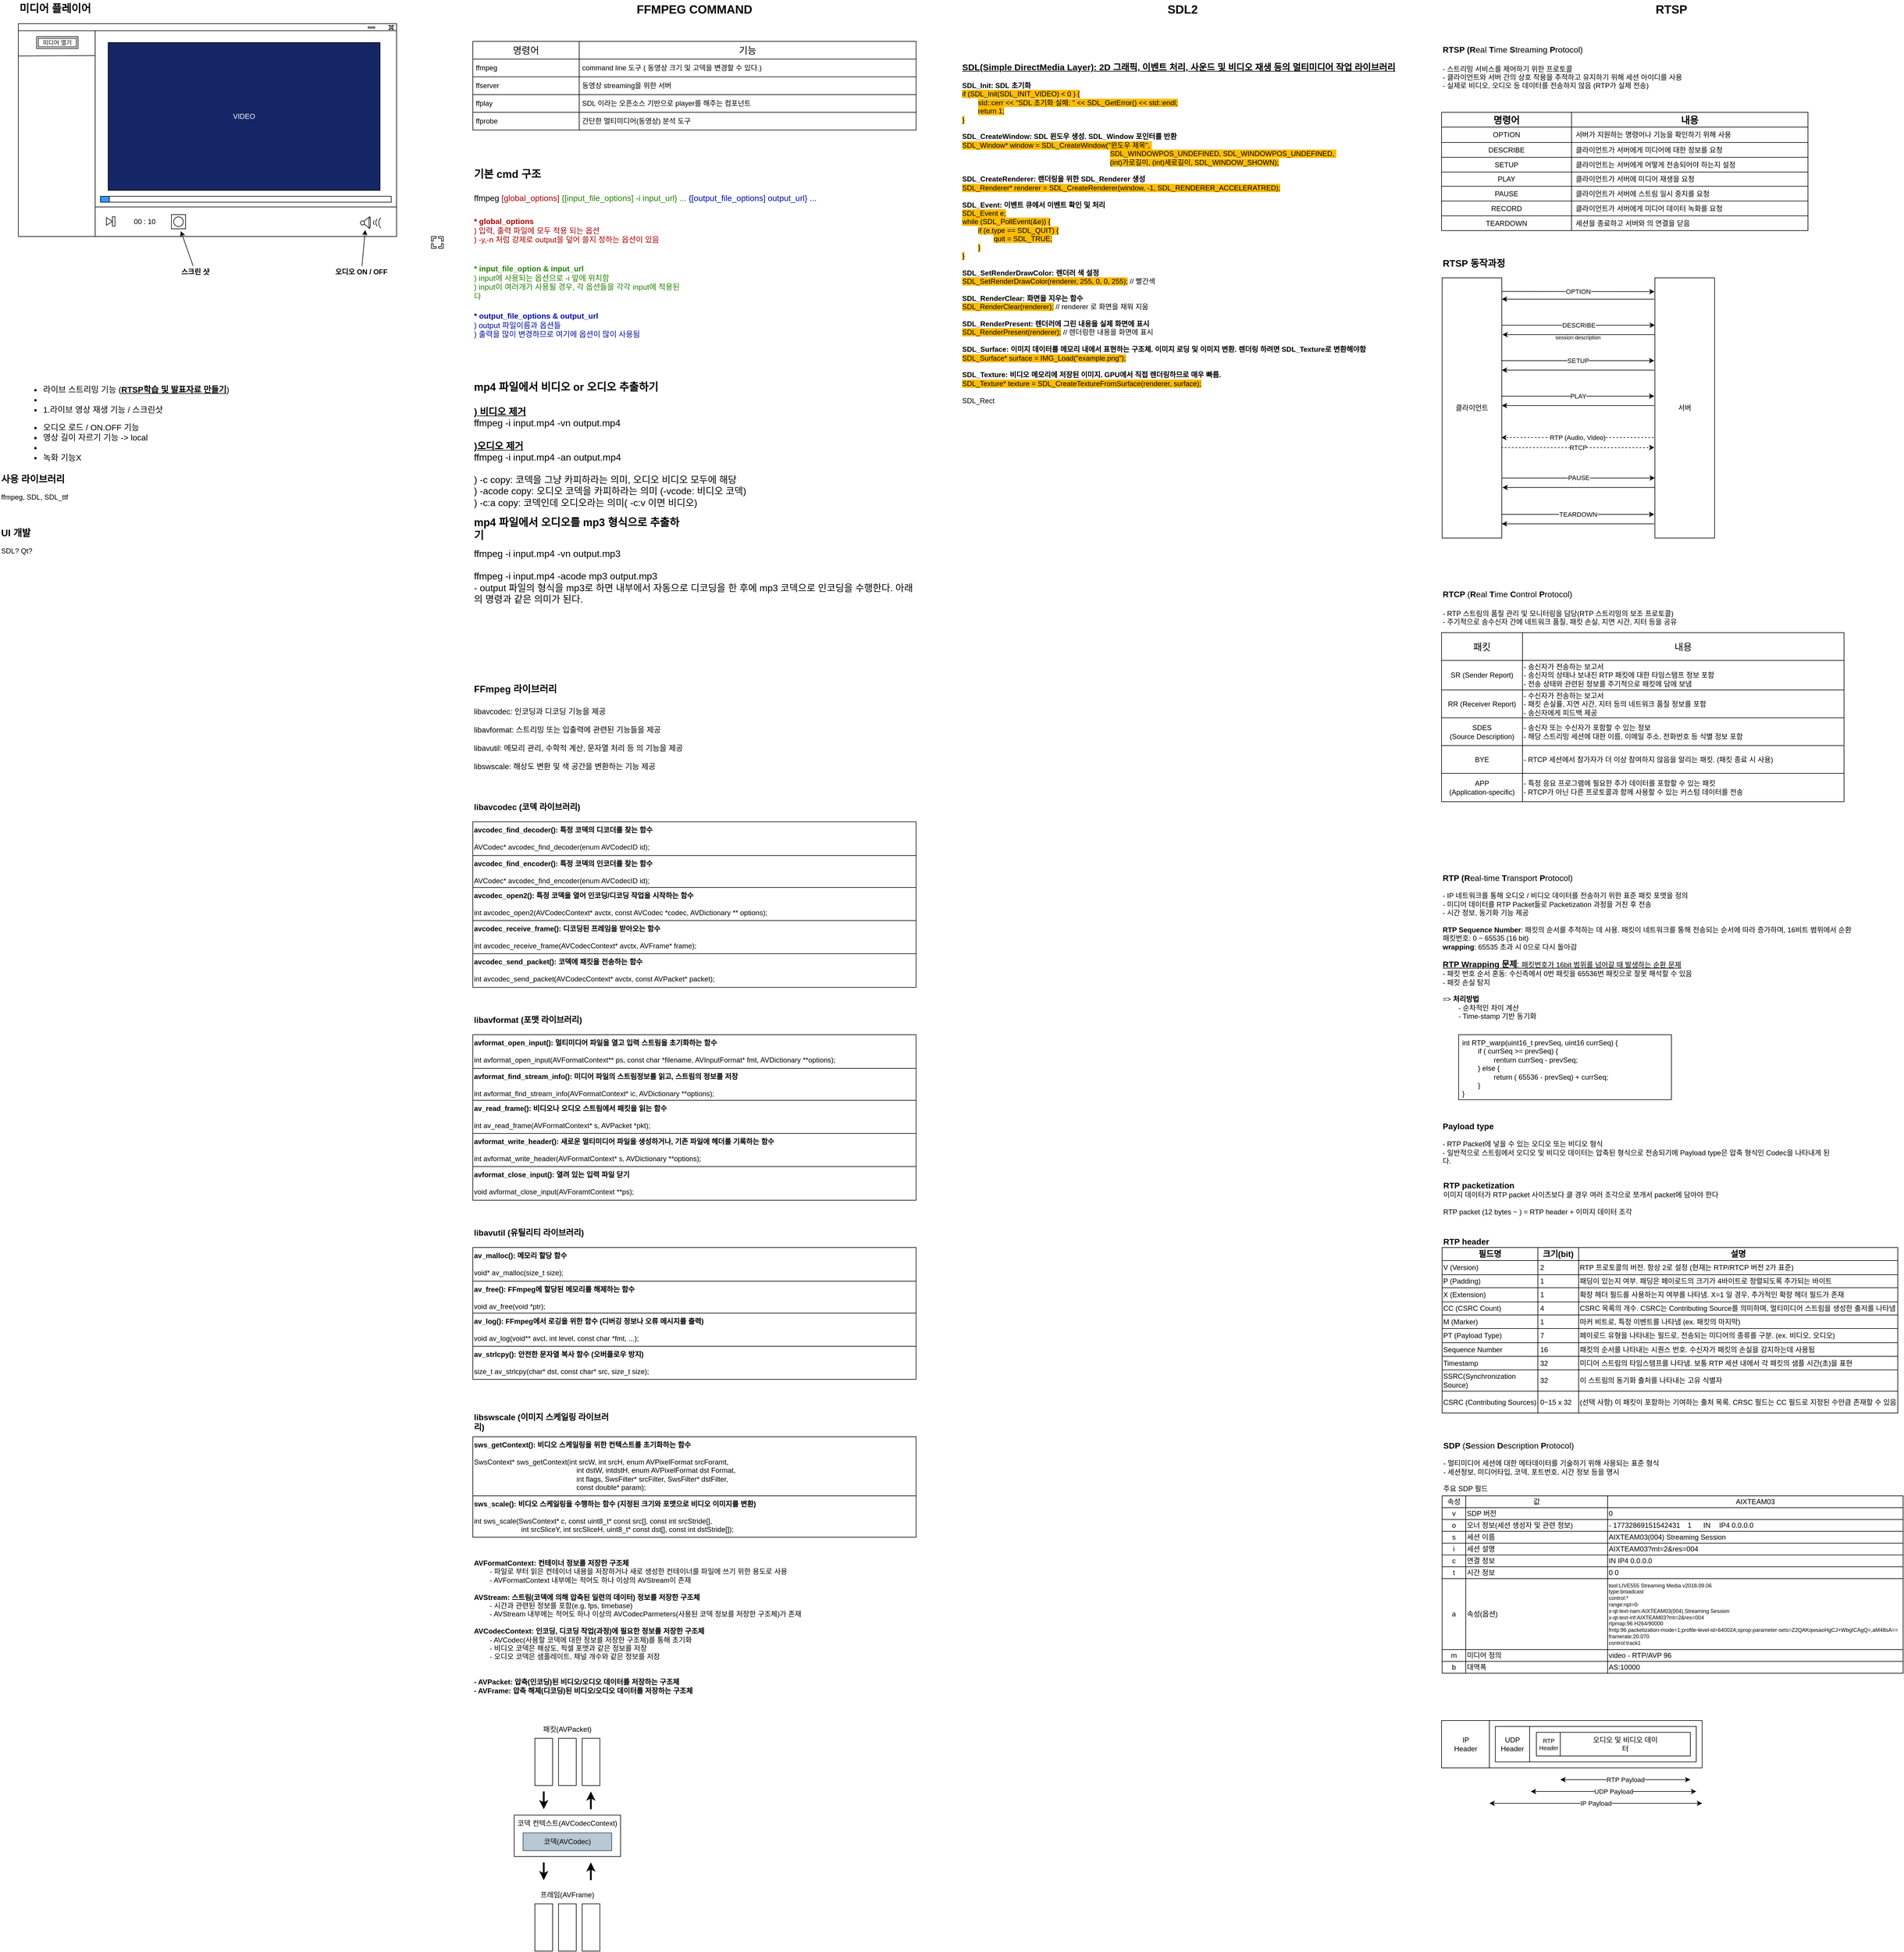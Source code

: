 <mxfile version="25.0.3">
  <diagram name="페이지-1" id="8cRWzu_WHAwFlIVNXjVE">
    <mxGraphModel dx="2514" dy="847" grid="1" gridSize="10" guides="1" tooltips="1" connect="1" arrows="1" fold="1" page="1" pageScale="1" pageWidth="827" pageHeight="1169" math="0" shadow="0">
      <root>
        <mxCell id="0" />
        <mxCell id="1" parent="0" />
        <mxCell id="ptMnUIj4V_PZviKKgXDt-1" value="FFMPEG COMMAND" style="text;html=1;align=center;verticalAlign=middle;whiteSpace=wrap;rounded=0;fontSize=20;fontStyle=1" parent="1" vertex="1">
          <mxGeometry x="40" y="50" width="750" height="30" as="geometry" />
        </mxCell>
        <mxCell id="ptMnUIj4V_PZviKKgXDt-3" value="" style="shape=table;startSize=0;container=1;collapsible=0;childLayout=tableLayout;fontSize=16;perimeterSpacing=1;" parent="1" vertex="1">
          <mxGeometry x="40" y="120" width="750" height="150" as="geometry" />
        </mxCell>
        <mxCell id="ptMnUIj4V_PZviKKgXDt-4" value="" style="shape=tableRow;horizontal=0;startSize=0;swimlaneHead=0;swimlaneBody=0;strokeColor=inherit;top=0;left=0;bottom=0;right=0;collapsible=0;dropTarget=0;fillColor=none;points=[[0,0.5],[1,0.5]];portConstraint=eastwest;fontSize=16;" parent="ptMnUIj4V_PZviKKgXDt-3" vertex="1">
          <mxGeometry width="750" height="30" as="geometry" />
        </mxCell>
        <mxCell id="ptMnUIj4V_PZviKKgXDt-5" value="명령어" style="shape=partialRectangle;html=1;whiteSpace=wrap;connectable=0;strokeColor=inherit;overflow=hidden;fillColor=none;top=0;left=0;bottom=0;right=0;pointerEvents=1;fontSize=16;" parent="ptMnUIj4V_PZviKKgXDt-4" vertex="1">
          <mxGeometry width="180" height="30" as="geometry">
            <mxRectangle width="180" height="30" as="alternateBounds" />
          </mxGeometry>
        </mxCell>
        <mxCell id="ptMnUIj4V_PZviKKgXDt-6" value="기능" style="shape=partialRectangle;html=1;whiteSpace=wrap;connectable=0;strokeColor=inherit;overflow=hidden;fillColor=none;top=0;left=0;bottom=0;right=0;pointerEvents=1;fontSize=16;" parent="ptMnUIj4V_PZviKKgXDt-4" vertex="1">
          <mxGeometry x="180" width="570" height="30" as="geometry">
            <mxRectangle width="570" height="30" as="alternateBounds" />
          </mxGeometry>
        </mxCell>
        <mxCell id="ptMnUIj4V_PZviKKgXDt-8" value="" style="shape=tableRow;horizontal=0;startSize=0;swimlaneHead=0;swimlaneBody=0;strokeColor=inherit;top=0;left=0;bottom=0;right=0;collapsible=0;dropTarget=0;fillColor=none;points=[[0,0.5],[1,0.5]];portConstraint=eastwest;fontSize=16;" parent="ptMnUIj4V_PZviKKgXDt-3" vertex="1">
          <mxGeometry y="30" width="750" height="30" as="geometry" />
        </mxCell>
        <mxCell id="ptMnUIj4V_PZviKKgXDt-9" value="ffmpeg" style="shape=partialRectangle;html=1;whiteSpace=wrap;connectable=0;strokeColor=inherit;overflow=hidden;fillColor=none;top=0;left=0;bottom=0;right=0;pointerEvents=1;fontSize=12;align=left;verticalAlign=middle;spacing=5;" parent="ptMnUIj4V_PZviKKgXDt-8" vertex="1">
          <mxGeometry width="180" height="30" as="geometry">
            <mxRectangle width="180" height="30" as="alternateBounds" />
          </mxGeometry>
        </mxCell>
        <mxCell id="ptMnUIj4V_PZviKKgXDt-10" value="command line 도구 ( 동영상 크기 및 고덱을 변경할 수 있다.)" style="shape=partialRectangle;html=1;whiteSpace=wrap;connectable=0;strokeColor=inherit;overflow=hidden;fillColor=none;top=0;left=0;bottom=0;right=0;pointerEvents=1;fontSize=12;align=left;verticalAlign=middle;spacing=5;" parent="ptMnUIj4V_PZviKKgXDt-8" vertex="1">
          <mxGeometry x="180" width="570" height="30" as="geometry">
            <mxRectangle width="570" height="30" as="alternateBounds" />
          </mxGeometry>
        </mxCell>
        <mxCell id="ptMnUIj4V_PZviKKgXDt-12" value="" style="shape=tableRow;horizontal=0;startSize=0;swimlaneHead=0;swimlaneBody=0;strokeColor=inherit;top=0;left=0;bottom=0;right=0;collapsible=0;dropTarget=0;fillColor=none;points=[[0,0.5],[1,0.5]];portConstraint=eastwest;fontSize=16;" parent="ptMnUIj4V_PZviKKgXDt-3" vertex="1">
          <mxGeometry y="60" width="750" height="30" as="geometry" />
        </mxCell>
        <mxCell id="ptMnUIj4V_PZviKKgXDt-13" value="ffserver" style="shape=partialRectangle;html=1;whiteSpace=wrap;connectable=0;strokeColor=inherit;overflow=hidden;fillColor=none;top=0;left=0;bottom=0;right=0;pointerEvents=1;fontSize=12;align=left;verticalAlign=middle;spacing=5;" parent="ptMnUIj4V_PZviKKgXDt-12" vertex="1">
          <mxGeometry width="180" height="30" as="geometry">
            <mxRectangle width="180" height="30" as="alternateBounds" />
          </mxGeometry>
        </mxCell>
        <mxCell id="ptMnUIj4V_PZviKKgXDt-14" value="동영상 streaming을 위한 서버" style="shape=partialRectangle;html=1;whiteSpace=wrap;connectable=0;strokeColor=inherit;overflow=hidden;fillColor=none;top=0;left=0;bottom=0;right=0;pointerEvents=1;fontSize=12;align=left;verticalAlign=middle;spacing=5;" parent="ptMnUIj4V_PZviKKgXDt-12" vertex="1">
          <mxGeometry x="180" width="570" height="30" as="geometry">
            <mxRectangle width="570" height="30" as="alternateBounds" />
          </mxGeometry>
        </mxCell>
        <mxCell id="ptMnUIj4V_PZviKKgXDt-16" style="shape=tableRow;horizontal=0;startSize=0;swimlaneHead=0;swimlaneBody=0;strokeColor=inherit;top=0;left=0;bottom=0;right=0;collapsible=0;dropTarget=0;fillColor=none;points=[[0,0.5],[1,0.5]];portConstraint=eastwest;fontSize=16;" parent="ptMnUIj4V_PZviKKgXDt-3" vertex="1">
          <mxGeometry y="90" width="750" height="30" as="geometry" />
        </mxCell>
        <mxCell id="ptMnUIj4V_PZviKKgXDt-17" value="ffplay" style="shape=partialRectangle;html=1;whiteSpace=wrap;connectable=0;strokeColor=inherit;overflow=hidden;fillColor=none;top=0;left=0;bottom=0;right=0;pointerEvents=1;fontSize=12;align=left;verticalAlign=middle;spacing=5;" parent="ptMnUIj4V_PZviKKgXDt-16" vertex="1">
          <mxGeometry width="180" height="30" as="geometry">
            <mxRectangle width="180" height="30" as="alternateBounds" />
          </mxGeometry>
        </mxCell>
        <mxCell id="ptMnUIj4V_PZviKKgXDt-18" value="SDL 이라는 오픈소스 기반으로 player를 해주는 컴포넌트" style="shape=partialRectangle;html=1;whiteSpace=wrap;connectable=0;strokeColor=inherit;overflow=hidden;fillColor=none;top=0;left=0;bottom=0;right=0;pointerEvents=1;fontSize=12;align=left;verticalAlign=middle;spacing=5;" parent="ptMnUIj4V_PZviKKgXDt-16" vertex="1">
          <mxGeometry x="180" width="570" height="30" as="geometry">
            <mxRectangle width="570" height="30" as="alternateBounds" />
          </mxGeometry>
        </mxCell>
        <mxCell id="ptMnUIj4V_PZviKKgXDt-20" style="shape=tableRow;horizontal=0;startSize=0;swimlaneHead=0;swimlaneBody=0;strokeColor=inherit;top=0;left=0;bottom=0;right=0;collapsible=0;dropTarget=0;fillColor=none;points=[[0,0.5],[1,0.5]];portConstraint=eastwest;fontSize=16;" parent="ptMnUIj4V_PZviKKgXDt-3" vertex="1">
          <mxGeometry y="120" width="750" height="30" as="geometry" />
        </mxCell>
        <mxCell id="ptMnUIj4V_PZviKKgXDt-21" value="ffprobe" style="shape=partialRectangle;html=1;whiteSpace=wrap;connectable=0;strokeColor=inherit;overflow=hidden;fillColor=none;top=0;left=0;bottom=0;right=0;pointerEvents=1;fontSize=12;align=left;verticalAlign=middle;spacing=5;" parent="ptMnUIj4V_PZviKKgXDt-20" vertex="1">
          <mxGeometry width="180" height="30" as="geometry">
            <mxRectangle width="180" height="30" as="alternateBounds" />
          </mxGeometry>
        </mxCell>
        <mxCell id="ptMnUIj4V_PZviKKgXDt-22" value="간단한 멀티미디어(동영상) 분석 도구" style="shape=partialRectangle;html=1;whiteSpace=wrap;connectable=0;strokeColor=inherit;overflow=hidden;fillColor=none;top=0;left=0;bottom=0;right=0;pointerEvents=1;fontSize=12;align=left;verticalAlign=middle;spacing=5;" parent="ptMnUIj4V_PZviKKgXDt-20" vertex="1">
          <mxGeometry x="180" width="570" height="30" as="geometry">
            <mxRectangle width="570" height="30" as="alternateBounds" />
          </mxGeometry>
        </mxCell>
        <mxCell id="ptMnUIj4V_PZviKKgXDt-76" value="기본 cmd 구조" style="text;html=1;align=left;verticalAlign=middle;whiteSpace=wrap;rounded=0;fontSize=18;fontStyle=1" parent="1" vertex="1">
          <mxGeometry x="40" y="330" width="120" height="30" as="geometry" />
        </mxCell>
        <mxCell id="ptMnUIj4V_PZviKKgXDt-77" value="ffmpeg &lt;font color=&quot;#a80000&quot;&gt;[global_options]&lt;/font&gt; &lt;font color=&quot;#278007&quot;&gt;{[input_file_options] -i input_url} ...&lt;/font&gt; &lt;font color=&quot;#00109e&quot;&gt;{[output_file_options] output_url} ...&lt;/font&gt;" style="text;html=1;align=left;verticalAlign=middle;whiteSpace=wrap;rounded=0;fontSize=14;" parent="1" vertex="1">
          <mxGeometry x="40" y="370" width="600" height="30" as="geometry" />
        </mxCell>
        <mxCell id="ptMnUIj4V_PZviKKgXDt-78" value="&lt;b&gt;* global_options&lt;/b&gt;&lt;div style=&quot;font-size: 13px;&quot;&gt;) 입력, 출력 파일에 모두 적용 되는 옵션&lt;/div&gt;&lt;div style=&quot;font-size: 13px;&quot;&gt;) -y,-n 처럼 강제로 output을 덮어 쓸지 정하는 옵션이 있음&lt;/div&gt;" style="text;html=1;align=left;verticalAlign=top;whiteSpace=wrap;rounded=0;fontColor=#a80000;fontSize=13;" parent="1" vertex="1">
          <mxGeometry x="40" y="410" width="360" height="70" as="geometry" />
        </mxCell>
        <mxCell id="ptMnUIj4V_PZviKKgXDt-79" value="&lt;b&gt;* input_file_option &amp;amp; input_url&lt;/b&gt;&lt;div&gt;) input에 사용되는 옵션으로 -i 앞에 위치함&lt;/div&gt;&lt;div&gt;) input이 여러개가 사용될 경우, 각 옵션들을 각각 input에 적용된다&lt;/div&gt;" style="text;html=1;align=left;verticalAlign=top;whiteSpace=wrap;rounded=0;fontSize=13;fontColor=#268006;" parent="1" vertex="1">
          <mxGeometry x="40" y="490" width="360" height="70" as="geometry" />
        </mxCell>
        <mxCell id="ptMnUIj4V_PZviKKgXDt-80" value="&lt;b&gt;* output_file_options &amp;amp; output_url&lt;/b&gt;&lt;div&gt;) output 파일이름과 옵션들&lt;/div&gt;&lt;div&gt;) 출력을 많이 변경하므로 여기에 옵션이 많이 사용됨&lt;/div&gt;" style="text;html=1;align=left;verticalAlign=top;whiteSpace=wrap;rounded=0;fontSize=13;fontColor=#00109d;" parent="1" vertex="1">
          <mxGeometry x="40" y="570" width="360" height="70" as="geometry" />
        </mxCell>
        <mxCell id="xB45A97ij3tuCxRrMWK4-1" value="mp4 파일에서 비디오 or 오디오 추출하기" style="text;html=1;align=left;verticalAlign=middle;whiteSpace=wrap;rounded=0;fontSize=18;fontStyle=1" parent="1" vertex="1">
          <mxGeometry x="40" y="690" width="320" height="30" as="geometry" />
        </mxCell>
        <mxCell id="xB45A97ij3tuCxRrMWK4-2" value="&lt;b style=&quot;font-size: 16px;&quot;&gt;&lt;u&gt;) 비디오 제거&lt;/u&gt;&lt;/b&gt;&lt;div style=&quot;font-size: 16px;&quot;&gt;ffmpeg -i input.mp4 -vn output.mp4&lt;/div&gt;&lt;div style=&quot;font-size: 16px;&quot;&gt;&lt;br&gt;&lt;/div&gt;&lt;div style=&quot;font-size: 16px;&quot;&gt;&lt;b&gt;&lt;u&gt;)오디오 제거&lt;/u&gt;&lt;/b&gt;&lt;/div&gt;&lt;div style=&quot;font-size: 16px;&quot;&gt;ffmpeg -i input.mp4 -an output.mp4&lt;/div&gt;&lt;div style=&quot;font-size: 16px;&quot;&gt;&lt;br&gt;&lt;/div&gt;&lt;div style=&quot;font-size: 16px;&quot;&gt;) -c copy: 코덱을 그냥 카피하라는 의미, 오디오 비디오 모두에 해당&lt;/div&gt;&lt;div style=&quot;font-size: 16px;&quot;&gt;) -acode copy: 오디오 코덱을 카피하라는 의미 (-vcode: 비디오 코덱)&lt;/div&gt;&lt;div style=&quot;font-size: 16px;&quot;&gt;) -c:a copy: 코덱인데 오디오라는 의미( -c:v 이면 비디오)&lt;/div&gt;" style="text;html=1;align=left;verticalAlign=top;whiteSpace=wrap;rounded=0;fontSize=16;" parent="1" vertex="1">
          <mxGeometry x="40" y="730" width="500" height="190" as="geometry" />
        </mxCell>
        <mxCell id="xB45A97ij3tuCxRrMWK4-4" value="mp4 파일에서 오디오를 mp3 형식으로 추출하기" style="text;html=1;align=left;verticalAlign=middle;whiteSpace=wrap;rounded=0;fontSize=18;fontStyle=1" parent="1" vertex="1">
          <mxGeometry x="40" y="930" width="360" height="30" as="geometry" />
        </mxCell>
        <mxCell id="xB45A97ij3tuCxRrMWK4-6" value="ffmpeg -i input.mp4 -vn output.mp3&lt;div&gt;&lt;br&gt;&lt;/div&gt;&lt;div&gt;ffmpeg -i input.mp4 -acode mp3 output.mp3&lt;/div&gt;&lt;div&gt;- output 파일의 형식을 mp3로 하면 내부에서 자동으로 디코딩을 한 후에 mp3 코덱으로 인코딩을 수행한다. 아래의 명령과 같은 의미가 된다.&lt;/div&gt;&lt;div&gt;&lt;br&gt;&lt;/div&gt;&lt;div&gt;&lt;br&gt;&lt;/div&gt;" style="text;html=1;align=left;verticalAlign=top;whiteSpace=wrap;rounded=0;fontSize=16;" parent="1" vertex="1">
          <mxGeometry x="40" y="970" width="750" height="110" as="geometry" />
        </mxCell>
        <mxCell id="B-xb9QJz0Q4Br1Rd_6FL-1" value="SDL2" style="text;html=1;align=center;verticalAlign=middle;whiteSpace=wrap;rounded=0;fontSize=20;fontStyle=1" parent="1" vertex="1">
          <mxGeometry x="866" y="50" width="750" height="30" as="geometry" />
        </mxCell>
        <mxCell id="B-xb9QJz0Q4Br1Rd_6FL-2" value="&lt;div style=&quot;line-height: 120%;&quot;&gt;&lt;b style=&quot;&quot;&gt;&lt;font size=&quot;1&quot; style=&quot;&quot;&gt;&lt;u style=&quot;font-size: 15px;&quot;&gt;SDL(Simple DirectMedia Layer): 2D 그래픽, 이벤트 처리, 사운드 및 비디오 재생 등의 멀티미디어 작업 라이브러리&lt;/u&gt;&lt;/font&gt;&lt;/b&gt;&lt;/div&gt;&lt;div style=&quot;line-height: 120%;&quot;&gt;&lt;font style=&quot;font-size: 12px;&quot;&gt;&lt;br&gt;&lt;/font&gt;&lt;/div&gt;&lt;div style=&quot;line-height: 120%;&quot;&gt;&lt;b&gt;&lt;font style=&quot;font-size: 12px;&quot;&gt;SDL_Init: SDL 초기화&lt;/font&gt;&lt;/b&gt;&lt;/div&gt;&lt;div style=&quot;line-height: 120%;&quot;&gt;&lt;span style=&quot;background-color: rgb(255, 188, 5);&quot;&gt;&lt;font style=&quot;font-size: 12px;&quot;&gt;if (SDL_Init(SDL_INIT_VIDEO) &amp;lt; 0 ) {&lt;/font&gt;&lt;/span&gt;&lt;/div&gt;&lt;div style=&quot;line-height: 120%;&quot;&gt;&lt;font style=&quot;font-size: 12px;&quot;&gt;&lt;span style=&quot;white-space: pre;&quot;&gt;&#x9;&lt;/span&gt;&lt;span style=&quot;background-color: rgb(255, 188, 5);&quot;&gt;std::cerr &amp;lt;&amp;lt; &quot;SDL 초기화 실패: &quot; &amp;lt;&amp;lt; SDL_GetError() &amp;lt;&amp;lt; std::endl;&lt;/span&gt;&lt;br&gt;&lt;/font&gt;&lt;/div&gt;&lt;div style=&quot;line-height: 120%;&quot;&gt;&lt;font style=&quot;font-size: 12px;&quot;&gt;&lt;span style=&quot;white-space: pre;&quot;&gt;&#x9;&lt;/span&gt;&lt;span style=&quot;background-color: rgb(255, 188, 5);&quot;&gt;return 1;&lt;/span&gt;&lt;br&gt;&lt;/font&gt;&lt;/div&gt;&lt;div style=&quot;line-height: 120%;&quot;&gt;&lt;span style=&quot;background-color: rgb(255, 188, 5);&quot;&gt;&lt;font style=&quot;font-size: 12px;&quot;&gt;}&lt;/font&gt;&lt;/span&gt;&lt;/div&gt;&lt;div style=&quot;line-height: 120%;&quot;&gt;&lt;font style=&quot;font-size: 12px;&quot;&gt;&lt;br&gt;&lt;/font&gt;&lt;/div&gt;&lt;b style=&quot;&quot;&gt;&lt;font style=&quot;font-size: 12px;&quot;&gt;SDL_CreateWindow: SDL 윈도우 생성. SDL_Window 포인터를 반환&lt;/font&gt;&lt;/b&gt;&lt;div style=&quot;line-height: 120%;&quot;&gt;&lt;font style=&quot;font-size: 12px; background-color: rgb(255, 188, 4);&quot;&gt;SDL_Window* window = SDL_CreateWindow(&quot;윈도우 제목&quot;,&amp;nbsp;&lt;/font&gt;&lt;/div&gt;&lt;div style=&quot;line-height: 120%;&quot;&gt;&lt;font style=&quot;font-size: 12px;&quot;&gt;&lt;span style=&quot;white-space: pre;&quot;&gt;&#x9;&lt;/span&gt;&lt;span style=&quot;white-space: pre;&quot;&gt;&#x9;&lt;/span&gt;&lt;span style=&quot;white-space: pre;&quot;&gt;&#x9;&lt;/span&gt;&lt;span style=&quot;white-space: pre;&quot;&gt;&#x9;&lt;/span&gt;&lt;span style=&quot;white-space: pre;&quot;&gt;&#x9;&lt;/span&gt;&lt;span style=&quot;white-space: pre;&quot;&gt;&#x9;&lt;/span&gt;&lt;span style=&quot;white-space: pre;&quot;&gt;&#x9;&lt;/span&gt;&lt;span style=&quot;white-space: pre;&quot;&gt;&#x9;&lt;/span&gt;&lt;span style=&quot;white-space: pre;&quot;&gt;&#x9;&lt;/span&gt;&amp;nbsp; &amp;nbsp;&lt;span style=&quot;background-color: rgb(255, 188, 4);&quot;&gt;SDL_WINDOWPOS_UNDEFINED, SDL_WINDOWPOS_UNDEFINED,&amp;nbsp;&lt;/span&gt;&lt;/font&gt;&lt;/div&gt;&lt;div style=&quot;line-height: 120%;&quot;&gt;&lt;font style=&quot;font-size: 12px;&quot;&gt;&lt;span style=&quot;white-space: pre;&quot;&gt;&#x9;&lt;/span&gt;&lt;span style=&quot;white-space: pre;&quot;&gt;&#x9;&lt;/span&gt;&lt;span style=&quot;white-space: pre;&quot;&gt;&#x9;&lt;/span&gt;&lt;span style=&quot;white-space: pre;&quot;&gt;&#x9;&lt;/span&gt;&lt;span style=&quot;white-space: pre;&quot;&gt;&#x9;&lt;/span&gt;&lt;span style=&quot;white-space: pre;&quot;&gt;&#x9;&lt;/span&gt;&lt;span style=&quot;white-space: pre;&quot;&gt;&#x9;&lt;/span&gt;&lt;span style=&quot;white-space: pre;&quot;&gt;&#x9;&lt;/span&gt;&lt;span style=&quot;white-space: pre;&quot;&gt;&#x9;&lt;/span&gt;&amp;nbsp; &amp;nbsp;&lt;span style=&quot;background-color: rgb(255, 188, 4);&quot;&gt;(int)가로길이, (int)세로길이, SDL_WINDOW_SHOWN);&lt;/span&gt;&lt;/font&gt;&lt;/div&gt;&lt;div style=&quot;line-height: 120%;&quot;&gt;&lt;font style=&quot;font-size: 12px;&quot;&gt;&lt;br&gt;&lt;/font&gt;&lt;div style=&quot;line-height: 120%;&quot;&gt;&lt;b&gt;&lt;font style=&quot;font-size: 12px;&quot;&gt;SDL_CreateRenderer: 렌더링을 위한 SDL_Renderer 생성&lt;/font&gt;&lt;/b&gt;&lt;/div&gt;&lt;div style=&quot;line-height: 120%;&quot;&gt;&lt;span style=&quot;background-color: rgb(255, 188, 4);&quot;&gt;SDL_Renderer* renderer = SDL_CreateRenderer(window, -1, SDL_RENDERER_ACCELERATRED);&lt;/span&gt;&lt;/div&gt;&lt;div style=&quot;line-height: 120%;&quot;&gt;&lt;font style=&quot;font-size: 12px;&quot;&gt;&lt;br&gt;&lt;/font&gt;&lt;/div&gt;&lt;div style=&quot;line-height: 120%;&quot;&gt;&lt;font style=&quot;font-size: 12px;&quot;&gt;&lt;b&gt;SDL_Event: 이벤트 큐에서 이벤트 확인 및 처리&lt;/b&gt;&lt;/font&gt;&lt;/div&gt;&lt;div style=&quot;line-height: 120%;&quot;&gt;&lt;span style=&quot;background-color: rgb(255, 188, 4);&quot;&gt;SDL_Event e;&lt;/span&gt;&lt;/div&gt;&lt;div style=&quot;line-height: 120%;&quot;&gt;&lt;span style=&quot;background-color: rgb(255, 188, 4);&quot;&gt;while (SDL_PollEvent(&amp;amp;e)) {&lt;/span&gt;&lt;/div&gt;&lt;div style=&quot;line-height: 120%;&quot;&gt;&lt;span style=&quot;white-space: pre;&quot;&gt;&#x9;&lt;/span&gt;&lt;span style=&quot;background-color: rgb(255, 188, 4);&quot;&gt;if (e.type == SDL_QUIT) {&lt;/span&gt;&lt;br&gt;&lt;/div&gt;&lt;div style=&quot;line-height: 120%;&quot;&gt;&lt;span style=&quot;white-space: pre;&quot;&gt;&#x9;&lt;/span&gt;&lt;span style=&quot;white-space: pre;&quot;&gt;&#x9;&lt;/span&gt;&lt;span style=&quot;background-color: rgb(255, 188, 4);&quot;&gt;quit = SDL_TRUE;&lt;/span&gt;&lt;br&gt;&lt;/div&gt;&lt;div style=&quot;line-height: 120%;&quot;&gt;&lt;span style=&quot;white-space: pre;&quot;&gt;&#x9;&lt;/span&gt;&lt;span style=&quot;background-color: rgb(255, 188, 4);&quot;&gt;}&lt;/span&gt;&lt;br&gt;&lt;/div&gt;&lt;div style=&quot;line-height: 120%;&quot;&gt;&lt;font style=&quot;font-size: 12px; background-color: rgb(255, 188, 4);&quot;&gt;}&lt;/font&gt;&lt;/div&gt;&lt;div style=&quot;line-height: 120%;&quot;&gt;&lt;font style=&quot;font-size: 12px;&quot;&gt;&lt;br&gt;&lt;/font&gt;&lt;/div&gt;&lt;div style=&quot;line-height: 120%;&quot;&gt;&lt;font style=&quot;font-size: 12px;&quot;&gt;&lt;b&gt;SDL_SetRenderDrawColor: 렌더러 색 설정&lt;/b&gt;&lt;/font&gt;&lt;/div&gt;&lt;div style=&quot;line-height: 120%;&quot;&gt;&lt;span style=&quot;background-color: rgb(255, 188, 4);&quot;&gt;SDL_SetRenderDrawColor(renderer, 255, 0, 0, 255);&lt;/span&gt; // 빨간색&lt;/div&gt;&lt;div style=&quot;line-height: 120%;&quot;&gt;&lt;br&gt;&lt;/div&gt;&lt;div style=&quot;line-height: 120%;&quot;&gt;&lt;b&gt;SDL_RenderClear: 화면을 지우는 함수&lt;/b&gt;&lt;/div&gt;&lt;div style=&quot;line-height: 120%;&quot;&gt;&lt;span style=&quot;background-color: rgb(255, 188, 4);&quot;&gt;SDL_RenderClear(renderer);&lt;/span&gt; // renderer 로 화면을 채워 지움&lt;/div&gt;&lt;div style=&quot;line-height: 120%;&quot;&gt;&lt;br&gt;&lt;/div&gt;&lt;div style=&quot;line-height: 120%;&quot;&gt;&lt;b&gt;SDL_RenderPresent: 렌더러에 그린 내용을 실제 화면에 표시&lt;/b&gt;&lt;/div&gt;&lt;div style=&quot;line-height: 120%;&quot;&gt;&lt;span style=&quot;background-color: rgb(255, 188, 4);&quot;&gt;SDL_RenderPresent(renderer);&lt;/span&gt; // 렌더링한 내용을 화면에 표시&lt;/div&gt;&lt;div style=&quot;line-height: 120%;&quot;&gt;&lt;font style=&quot;font-size: 12px;&quot;&gt;&lt;br&gt;&lt;/font&gt;&lt;/div&gt;&lt;div style=&quot;line-height: 120%;&quot;&gt;&lt;b&gt;SDL_Surface: 이미지 데이터를 메모리 내에서 표현하는 구조체. 이미지 로딩 및 이미지 변환. 렌더링 하려면 SDL_Texture로 변환해야함&lt;/b&gt;&lt;/div&gt;&lt;div style=&quot;line-height: 120%;&quot;&gt;&lt;span style=&quot;background-color: rgb(255, 188, 4);&quot;&gt;SDL_Surface* surface = IMG_Load(&quot;example.png&quot;);&lt;/span&gt;&lt;/div&gt;&lt;div style=&quot;line-height: 120%;&quot;&gt;&lt;font style=&quot;font-size: 12px;&quot;&gt;&lt;br&gt;&lt;/font&gt;&lt;/div&gt;&lt;div style=&quot;line-height: 120%;&quot;&gt;&lt;font style=&quot;font-size: 12px;&quot;&gt;&lt;b&gt;SDL_Texture: 비디오 메모리에 저장된 이미지. GPU에서 직접 렌더링하므로 매우 빠름.&lt;/b&gt;&lt;/font&gt;&lt;/div&gt;&lt;div style=&quot;line-height: 120%;&quot;&gt;&lt;font style=&quot;font-size: 12px; background-color: rgb(255, 188, 4);&quot;&gt;SDL_Texture* texture = SDL_CreateTextureFromSurface(renderer, surface);&lt;/font&gt;&lt;/div&gt;&lt;div style=&quot;line-height: 120%;&quot;&gt;&lt;font style=&quot;font-size: 12px;&quot;&gt;&lt;br&gt;&lt;/font&gt;&lt;/div&gt;&lt;div style=&quot;line-height: 120%;&quot;&gt;&lt;font style=&quot;font-size: 12px;&quot;&gt;SDL_Rect&lt;/font&gt;&lt;/div&gt;&lt;/div&gt;&lt;div style=&quot;line-height: 120%;&quot;&gt;&lt;font style=&quot;font-size: 12px;&quot;&gt;&lt;br&gt;&lt;/font&gt;&lt;/div&gt;&lt;div style=&quot;line-height: 120%;&quot;&gt;&lt;br&gt;&lt;/div&gt;" style="text;html=1;align=left;verticalAlign=middle;whiteSpace=wrap;rounded=0;" parent="1" vertex="1">
          <mxGeometry x="866" y="120" width="750" height="680" as="geometry" />
        </mxCell>
        <mxCell id="B-xb9QJz0Q4Br1Rd_6FL-3" value="" style="rounded=0;whiteSpace=wrap;html=1;" parent="1" vertex="1">
          <mxGeometry x="-729" y="90" width="640" height="360" as="geometry" />
        </mxCell>
        <mxCell id="B-xb9QJz0Q4Br1Rd_6FL-4" value="&lt;font color=&quot;#ffffff&quot;&gt;VIDEO&lt;/font&gt;" style="rounded=0;whiteSpace=wrap;html=1;labelBackgroundColor=none;fillColor=#152666;" parent="1" vertex="1">
          <mxGeometry x="-577" y="122" width="460" height="250" as="geometry" />
        </mxCell>
        <mxCell id="B-xb9QJz0Q4Br1Rd_6FL-5" value="" style="rounded=0;whiteSpace=wrap;html=1;" parent="1" vertex="1">
          <mxGeometry x="-599" y="400" width="510" height="50" as="geometry" />
        </mxCell>
        <mxCell id="B-xb9QJz0Q4Br1Rd_6FL-8" value="" style="group" parent="1" vertex="1" connectable="0">
          <mxGeometry x="-580" y="417" width="20.5" height="20" as="geometry" />
        </mxCell>
        <mxCell id="B-xb9QJz0Q4Br1Rd_6FL-6" value="" style="triangle;whiteSpace=wrap;html=1;" parent="B-xb9QJz0Q4Br1Rd_6FL-8" vertex="1">
          <mxGeometry y="1" width="10.24" height="13" as="geometry" />
        </mxCell>
        <mxCell id="B-xb9QJz0Q4Br1Rd_6FL-7" value="" style="rounded=0;whiteSpace=wrap;html=1;" parent="B-xb9QJz0Q4Br1Rd_6FL-8" vertex="1">
          <mxGeometry x="10.24" y="-0.5" width="4.4" height="16" as="geometry" />
        </mxCell>
        <mxCell id="B-xb9QJz0Q4Br1Rd_6FL-16" value="" style="rounded=0;whiteSpace=wrap;html=1;" parent="1" vertex="1">
          <mxGeometry x="-729" y="90" width="130" height="360" as="geometry" />
        </mxCell>
        <mxCell id="B-xb9QJz0Q4Br1Rd_6FL-19" value="" style="rounded=0;whiteSpace=wrap;html=1;" parent="1" vertex="1">
          <mxGeometry x="-590" y="382" width="492" height="10" as="geometry" />
        </mxCell>
        <mxCell id="B-xb9QJz0Q4Br1Rd_6FL-21" value="" style="rounded=0;whiteSpace=wrap;html=1;fillColor=#3399FF;" parent="1" vertex="1">
          <mxGeometry x="-590" y="382" width="15" height="10" as="geometry" />
        </mxCell>
        <mxCell id="B-xb9QJz0Q4Br1Rd_6FL-29" value="" style="group" parent="1" vertex="1" connectable="0">
          <mxGeometry x="-30" y="450" width="20" height="20" as="geometry" />
        </mxCell>
        <mxCell id="B-xb9QJz0Q4Br1Rd_6FL-25" value="" style="shape=corner;whiteSpace=wrap;html=1;dx=3;dy=3;" parent="B-xb9QJz0Q4Br1Rd_6FL-29" vertex="1">
          <mxGeometry width="8" height="8" as="geometry" />
        </mxCell>
        <mxCell id="B-xb9QJz0Q4Br1Rd_6FL-26" value="" style="shape=corner;whiteSpace=wrap;html=1;dx=3;dy=3;rotation=90;" parent="B-xb9QJz0Q4Br1Rd_6FL-29" vertex="1">
          <mxGeometry x="12" width="8" height="8" as="geometry" />
        </mxCell>
        <mxCell id="B-xb9QJz0Q4Br1Rd_6FL-27" value="" style="shape=corner;whiteSpace=wrap;html=1;dx=3;dy=3;rotation=-90;" parent="B-xb9QJz0Q4Br1Rd_6FL-29" vertex="1">
          <mxGeometry y="12" width="8" height="8" as="geometry" />
        </mxCell>
        <mxCell id="B-xb9QJz0Q4Br1Rd_6FL-28" value="" style="shape=corner;whiteSpace=wrap;html=1;dx=3;dy=3;rotation=-180;" parent="B-xb9QJz0Q4Br1Rd_6FL-29" vertex="1">
          <mxGeometry x="12" y="12" width="8" height="8" as="geometry" />
        </mxCell>
        <mxCell id="B-xb9QJz0Q4Br1Rd_6FL-30" value="00 : 10" style="text;html=1;align=center;verticalAlign=middle;whiteSpace=wrap;rounded=0;" parent="1" vertex="1">
          <mxGeometry x="-545" y="415" width="60" height="20" as="geometry" />
        </mxCell>
        <mxCell id="B-xb9QJz0Q4Br1Rd_6FL-31" value="&lt;ul style=&quot;font-size: 14px;&quot;&gt;&lt;li&gt;라이브 스트리밍 기능 (&lt;b&gt;&lt;u&gt;RTSP학습 및 발표자료 만들기&lt;/u&gt;&lt;/b&gt;)&lt;/li&gt;&lt;li&gt;&lt;br&gt;&lt;/li&gt;&lt;li style=&quot;font-size: 14px;&quot;&gt;1.라이브 영상 재생 기능 / 스크린샷&lt;/li&gt;&lt;/ul&gt;&lt;ul style=&quot;font-size: 14px;&quot;&gt;&lt;li style=&quot;font-size: 14px;&quot;&gt;오디오 로드 / ON.OFF 기능&lt;/li&gt;&lt;li style=&quot;font-size: 14px;&quot;&gt;영상 길이 자르기 기능 -&amp;gt; local&lt;/li&gt;&lt;li style=&quot;font-size: 14px;&quot;&gt;&lt;br&gt;&lt;/li&gt;&lt;li style=&quot;font-size: 14px;&quot;&gt;녹화 기능X&lt;/li&gt;&lt;/ul&gt;" style="text;strokeColor=none;fillColor=none;html=1;whiteSpace=wrap;verticalAlign=top;overflow=hidden;fontSize=14;" parent="1" vertex="1">
          <mxGeometry x="-729" y="680" width="512" height="170" as="geometry" />
        </mxCell>
        <mxCell id="B-xb9QJz0Q4Br1Rd_6FL-23" value="" style="rounded=0;whiteSpace=wrap;html=1;" parent="1" vertex="1">
          <mxGeometry x="-729" y="90" width="640" height="12" as="geometry" />
        </mxCell>
        <mxCell id="B-xb9QJz0Q4Br1Rd_6FL-24" value="" style="verticalLabelPosition=bottom;verticalAlign=top;html=1;shape=mxgraph.basic.x" parent="1" vertex="1">
          <mxGeometry x="-102" y="93" width="8" height="7" as="geometry" />
        </mxCell>
        <mxCell id="B-xb9QJz0Q4Br1Rd_6FL-32" value="" style="rounded=0;whiteSpace=wrap;html=1;" parent="1" vertex="1">
          <mxGeometry x="-137" y="95.5" width="11" height="2" as="geometry" />
        </mxCell>
        <mxCell id="B-xb9QJz0Q4Br1Rd_6FL-48" value="미디어 플레이어" style="text;html=1;align=left;verticalAlign=middle;whiteSpace=wrap;rounded=0;fontStyle=1;fontSize=18;" parent="1" vertex="1">
          <mxGeometry x="-729" y="50" width="182" height="30" as="geometry" />
        </mxCell>
        <mxCell id="B-xb9QJz0Q4Br1Rd_6FL-49" value="&lt;b&gt;&lt;font style=&quot;font-size: 16px;&quot;&gt;사용 라이브러리&lt;/font&gt;&lt;/b&gt;&lt;div&gt;&lt;div&gt;&lt;br&gt;&lt;/div&gt;&lt;div&gt;ffmpeg, SDL, SDL_ttf&lt;/div&gt;&lt;/div&gt;" style="text;html=1;align=left;verticalAlign=middle;whiteSpace=wrap;rounded=0;" parent="1" vertex="1">
          <mxGeometry x="-760" y="849" width="490" height="50" as="geometry" />
        </mxCell>
        <mxCell id="B-xb9QJz0Q4Br1Rd_6FL-50" value="&lt;div&gt;&lt;b&gt;&lt;font style=&quot;font-size: 16px;&quot;&gt;UI 개발&lt;/font&gt;&lt;/b&gt;&lt;/div&gt;&lt;div&gt;&lt;br&gt;&lt;/div&gt;SDL? Qt?" style="text;html=1;align=left;verticalAlign=middle;whiteSpace=wrap;rounded=0;" parent="1" vertex="1">
          <mxGeometry x="-760" y="929" width="383" height="71" as="geometry" />
        </mxCell>
        <mxCell id="B-xb9QJz0Q4Br1Rd_6FL-54" value="RTSP" style="text;html=1;align=center;verticalAlign=middle;whiteSpace=wrap;rounded=0;fontSize=20;fontStyle=1" parent="1" vertex="1">
          <mxGeometry x="1693" y="50" width="750" height="30" as="geometry" />
        </mxCell>
        <mxCell id="B-xb9QJz0Q4Br1Rd_6FL-55" value="&lt;div&gt;&lt;b style=&quot;font-size: 14px; background-color: initial;&quot;&gt;RTSP (&lt;/b&gt;&lt;b style=&quot;background-color: initial; font-size: 14px;&quot;&gt;R&lt;/b&gt;&lt;span style=&quot;background-color: initial; font-size: 14px;&quot;&gt;eal&amp;nbsp;&lt;/span&gt;&lt;b style=&quot;background-color: initial; font-size: 14px;&quot;&gt;T&lt;/b&gt;&lt;span style=&quot;background-color: initial; font-size: 14px;&quot;&gt;ime&amp;nbsp;&lt;/span&gt;&lt;b style=&quot;background-color: initial; font-size: 14px;&quot;&gt;S&lt;/b&gt;&lt;span style=&quot;background-color: initial; font-size: 14px;&quot;&gt;treaming&amp;nbsp;&lt;/span&gt;&lt;b style=&quot;background-color: initial; font-size: 14px;&quot;&gt;P&lt;/b&gt;&lt;span style=&quot;background-color: initial; font-size: 14px;&quot;&gt;rotocol)&lt;/span&gt;&lt;/div&gt;&lt;div&gt;&lt;span style=&quot;background-color: initial; font-size: 14px;&quot;&gt;&lt;br&gt;&lt;/span&gt;&lt;/div&gt;&lt;div&gt;&lt;div&gt;- 스트리밍 서비스를 제어하기 위한 프로토콜&lt;/div&gt;&lt;div&gt;- 클라이언트와 서버 간의 상호 작용을 추적하고 유지하기 위해 세션 아이디를 사용&lt;/div&gt;&lt;div&gt;- 실제로 비디오, 오디오 등 데이터를 전송하지 않음 (RTP가 실제 전송)&lt;/div&gt;&lt;div&gt;&lt;br&gt;&lt;/div&gt;&lt;/div&gt;" style="text;html=1;align=left;verticalAlign=top;whiteSpace=wrap;rounded=0;" parent="1" vertex="1">
          <mxGeometry x="1679" y="119" width="760" height="111" as="geometry" />
        </mxCell>
        <mxCell id="B-xb9QJz0Q4Br1Rd_6FL-56" value="" style="shape=table;startSize=0;container=1;collapsible=0;childLayout=tableLayout;fontSize=16;" parent="1" vertex="1">
          <mxGeometry x="1679" y="240" width="620" height="200" as="geometry" />
        </mxCell>
        <mxCell id="B-xb9QJz0Q4Br1Rd_6FL-57" value="" style="shape=tableRow;horizontal=0;startSize=0;swimlaneHead=0;swimlaneBody=0;strokeColor=inherit;top=0;left=0;bottom=0;right=0;collapsible=0;dropTarget=0;fillColor=none;points=[[0,0.5],[1,0.5]];portConstraint=eastwest;fontSize=16;" parent="B-xb9QJz0Q4Br1Rd_6FL-56" vertex="1">
          <mxGeometry width="620" height="25" as="geometry" />
        </mxCell>
        <mxCell id="B-xb9QJz0Q4Br1Rd_6FL-58" value="명령어" style="shape=partialRectangle;html=1;whiteSpace=wrap;connectable=0;strokeColor=inherit;overflow=hidden;fillColor=none;top=0;left=0;bottom=0;right=0;pointerEvents=1;fontSize=16;fontStyle=1" parent="B-xb9QJz0Q4Br1Rd_6FL-57" vertex="1">
          <mxGeometry width="220" height="25" as="geometry">
            <mxRectangle width="220" height="25" as="alternateBounds" />
          </mxGeometry>
        </mxCell>
        <mxCell id="B-xb9QJz0Q4Br1Rd_6FL-59" value="내용" style="shape=partialRectangle;html=1;whiteSpace=wrap;connectable=0;strokeColor=inherit;overflow=hidden;fillColor=none;top=0;left=0;bottom=0;right=0;pointerEvents=1;fontSize=16;fontStyle=1" parent="B-xb9QJz0Q4Br1Rd_6FL-57" vertex="1">
          <mxGeometry x="220" width="400" height="25" as="geometry">
            <mxRectangle width="400" height="25" as="alternateBounds" />
          </mxGeometry>
        </mxCell>
        <mxCell id="B-xb9QJz0Q4Br1Rd_6FL-61" value="" style="shape=tableRow;horizontal=0;startSize=0;swimlaneHead=0;swimlaneBody=0;strokeColor=inherit;top=0;left=0;bottom=0;right=0;collapsible=0;dropTarget=0;fillColor=none;points=[[0,0.5],[1,0.5]];portConstraint=eastwest;fontSize=16;" parent="B-xb9QJz0Q4Br1Rd_6FL-56" vertex="1">
          <mxGeometry y="25" width="620" height="26" as="geometry" />
        </mxCell>
        <mxCell id="B-xb9QJz0Q4Br1Rd_6FL-62" value="OPTION" style="shape=partialRectangle;html=1;whiteSpace=wrap;connectable=0;strokeColor=inherit;overflow=hidden;fillColor=none;top=0;left=0;bottom=0;right=0;pointerEvents=1;fontSize=12;" parent="B-xb9QJz0Q4Br1Rd_6FL-61" vertex="1">
          <mxGeometry width="220" height="26" as="geometry">
            <mxRectangle width="220" height="26" as="alternateBounds" />
          </mxGeometry>
        </mxCell>
        <mxCell id="B-xb9QJz0Q4Br1Rd_6FL-63" value="서버가 지원하는 명령어나 기능을 확인하기 위해 사용" style="shape=partialRectangle;html=1;whiteSpace=wrap;connectable=0;strokeColor=inherit;overflow=hidden;fillColor=none;top=0;left=0;bottom=0;right=0;pointerEvents=1;fontSize=12;align=left;spacingLeft=5;" parent="B-xb9QJz0Q4Br1Rd_6FL-61" vertex="1">
          <mxGeometry x="220" width="400" height="26" as="geometry">
            <mxRectangle width="400" height="26" as="alternateBounds" />
          </mxGeometry>
        </mxCell>
        <mxCell id="B-xb9QJz0Q4Br1Rd_6FL-65" value="" style="shape=tableRow;horizontal=0;startSize=0;swimlaneHead=0;swimlaneBody=0;strokeColor=inherit;top=0;left=0;bottom=0;right=0;collapsible=0;dropTarget=0;fillColor=none;points=[[0,0.5],[1,0.5]];portConstraint=eastwest;fontSize=16;" parent="B-xb9QJz0Q4Br1Rd_6FL-56" vertex="1">
          <mxGeometry y="51" width="620" height="25" as="geometry" />
        </mxCell>
        <mxCell id="B-xb9QJz0Q4Br1Rd_6FL-66" value="DESCRIBE" style="shape=partialRectangle;html=1;whiteSpace=wrap;connectable=0;strokeColor=inherit;overflow=hidden;fillColor=none;top=0;left=0;bottom=0;right=0;pointerEvents=1;fontSize=12;" parent="B-xb9QJz0Q4Br1Rd_6FL-65" vertex="1">
          <mxGeometry width="220" height="25" as="geometry">
            <mxRectangle width="220" height="25" as="alternateBounds" />
          </mxGeometry>
        </mxCell>
        <mxCell id="B-xb9QJz0Q4Br1Rd_6FL-67" value="클라이언트가 서버에게 미디어에 대한 정보를 요청" style="shape=partialRectangle;html=1;whiteSpace=wrap;connectable=0;strokeColor=inherit;overflow=hidden;fillColor=none;top=0;left=0;bottom=0;right=0;pointerEvents=1;fontSize=12;align=left;spacingLeft=5;" parent="B-xb9QJz0Q4Br1Rd_6FL-65" vertex="1">
          <mxGeometry x="220" width="400" height="25" as="geometry">
            <mxRectangle width="400" height="25" as="alternateBounds" />
          </mxGeometry>
        </mxCell>
        <mxCell id="B-xb9QJz0Q4Br1Rd_6FL-84" style="shape=tableRow;horizontal=0;startSize=0;swimlaneHead=0;swimlaneBody=0;strokeColor=inherit;top=0;left=0;bottom=0;right=0;collapsible=0;dropTarget=0;fillColor=none;points=[[0,0.5],[1,0.5]];portConstraint=eastwest;fontSize=16;" parent="B-xb9QJz0Q4Br1Rd_6FL-56" vertex="1">
          <mxGeometry y="76" width="620" height="25" as="geometry" />
        </mxCell>
        <mxCell id="B-xb9QJz0Q4Br1Rd_6FL-85" value="SETUP" style="shape=partialRectangle;html=1;whiteSpace=wrap;connectable=0;strokeColor=inherit;overflow=hidden;fillColor=none;top=0;left=0;bottom=0;right=0;pointerEvents=1;fontSize=12;" parent="B-xb9QJz0Q4Br1Rd_6FL-84" vertex="1">
          <mxGeometry width="220" height="25" as="geometry">
            <mxRectangle width="220" height="25" as="alternateBounds" />
          </mxGeometry>
        </mxCell>
        <mxCell id="B-xb9QJz0Q4Br1Rd_6FL-86" value="클라이언트는 서버에게 어떻게 전송되어야 하는지 설정" style="shape=partialRectangle;html=1;whiteSpace=wrap;connectable=0;strokeColor=inherit;overflow=hidden;fillColor=none;top=0;left=0;bottom=0;right=0;pointerEvents=1;fontSize=12;align=left;spacingLeft=5;" parent="B-xb9QJz0Q4Br1Rd_6FL-84" vertex="1">
          <mxGeometry x="220" width="400" height="25" as="geometry">
            <mxRectangle width="400" height="25" as="alternateBounds" />
          </mxGeometry>
        </mxCell>
        <mxCell id="B-xb9QJz0Q4Br1Rd_6FL-81" style="shape=tableRow;horizontal=0;startSize=0;swimlaneHead=0;swimlaneBody=0;strokeColor=inherit;top=0;left=0;bottom=0;right=0;collapsible=0;dropTarget=0;fillColor=none;points=[[0,0.5],[1,0.5]];portConstraint=eastwest;fontSize=16;" parent="B-xb9QJz0Q4Br1Rd_6FL-56" vertex="1">
          <mxGeometry y="101" width="620" height="24" as="geometry" />
        </mxCell>
        <mxCell id="B-xb9QJz0Q4Br1Rd_6FL-82" value="PLAY" style="shape=partialRectangle;html=1;whiteSpace=wrap;connectable=0;strokeColor=inherit;overflow=hidden;fillColor=none;top=0;left=0;bottom=0;right=0;pointerEvents=1;fontSize=12;" parent="B-xb9QJz0Q4Br1Rd_6FL-81" vertex="1">
          <mxGeometry width="220" height="24" as="geometry">
            <mxRectangle width="220" height="24" as="alternateBounds" />
          </mxGeometry>
        </mxCell>
        <mxCell id="B-xb9QJz0Q4Br1Rd_6FL-83" value="클라이언트가 서버에 미디어 재생을 요청" style="shape=partialRectangle;html=1;whiteSpace=wrap;connectable=0;strokeColor=inherit;overflow=hidden;fillColor=none;top=0;left=0;bottom=0;right=0;pointerEvents=1;fontSize=12;align=left;spacingLeft=5;" parent="B-xb9QJz0Q4Br1Rd_6FL-81" vertex="1">
          <mxGeometry x="220" width="400" height="24" as="geometry">
            <mxRectangle width="400" height="24" as="alternateBounds" />
          </mxGeometry>
        </mxCell>
        <mxCell id="B-xb9QJz0Q4Br1Rd_6FL-78" style="shape=tableRow;horizontal=0;startSize=0;swimlaneHead=0;swimlaneBody=0;strokeColor=inherit;top=0;left=0;bottom=0;right=0;collapsible=0;dropTarget=0;fillColor=none;points=[[0,0.5],[1,0.5]];portConstraint=eastwest;fontSize=16;" parent="B-xb9QJz0Q4Br1Rd_6FL-56" vertex="1">
          <mxGeometry y="125" width="620" height="25" as="geometry" />
        </mxCell>
        <mxCell id="B-xb9QJz0Q4Br1Rd_6FL-79" value="PAUSE" style="shape=partialRectangle;html=1;whiteSpace=wrap;connectable=0;strokeColor=inherit;overflow=hidden;fillColor=none;top=0;left=0;bottom=0;right=0;pointerEvents=1;fontSize=12;" parent="B-xb9QJz0Q4Br1Rd_6FL-78" vertex="1">
          <mxGeometry width="220" height="25" as="geometry">
            <mxRectangle width="220" height="25" as="alternateBounds" />
          </mxGeometry>
        </mxCell>
        <mxCell id="B-xb9QJz0Q4Br1Rd_6FL-80" value="클라이언트가 서버에 스트림 일시 중지를 요청" style="shape=partialRectangle;html=1;whiteSpace=wrap;connectable=0;strokeColor=inherit;overflow=hidden;fillColor=none;top=0;left=0;bottom=0;right=0;pointerEvents=1;fontSize=12;align=left;spacingLeft=5;" parent="B-xb9QJz0Q4Br1Rd_6FL-78" vertex="1">
          <mxGeometry x="220" width="400" height="25" as="geometry">
            <mxRectangle width="400" height="25" as="alternateBounds" />
          </mxGeometry>
        </mxCell>
        <mxCell id="B-xb9QJz0Q4Br1Rd_6FL-75" style="shape=tableRow;horizontal=0;startSize=0;swimlaneHead=0;swimlaneBody=0;strokeColor=inherit;top=0;left=0;bottom=0;right=0;collapsible=0;dropTarget=0;fillColor=none;points=[[0,0.5],[1,0.5]];portConstraint=eastwest;fontSize=16;" parent="B-xb9QJz0Q4Br1Rd_6FL-56" vertex="1">
          <mxGeometry y="150" width="620" height="25" as="geometry" />
        </mxCell>
        <mxCell id="B-xb9QJz0Q4Br1Rd_6FL-76" value="RECORD" style="shape=partialRectangle;html=1;whiteSpace=wrap;connectable=0;strokeColor=inherit;overflow=hidden;fillColor=none;top=0;left=0;bottom=0;right=0;pointerEvents=1;fontSize=12;" parent="B-xb9QJz0Q4Br1Rd_6FL-75" vertex="1">
          <mxGeometry width="220" height="25" as="geometry">
            <mxRectangle width="220" height="25" as="alternateBounds" />
          </mxGeometry>
        </mxCell>
        <mxCell id="B-xb9QJz0Q4Br1Rd_6FL-77" value="클라이언트가 서버에게 미디어 데이터 녹화를 요청" style="shape=partialRectangle;html=1;whiteSpace=wrap;connectable=0;strokeColor=inherit;overflow=hidden;fillColor=none;top=0;left=0;bottom=0;right=0;pointerEvents=1;fontSize=12;align=left;spacingLeft=5;" parent="B-xb9QJz0Q4Br1Rd_6FL-75" vertex="1">
          <mxGeometry x="220" width="400" height="25" as="geometry">
            <mxRectangle width="400" height="25" as="alternateBounds" />
          </mxGeometry>
        </mxCell>
        <mxCell id="B-xb9QJz0Q4Br1Rd_6FL-72" style="shape=tableRow;horizontal=0;startSize=0;swimlaneHead=0;swimlaneBody=0;strokeColor=inherit;top=0;left=0;bottom=0;right=0;collapsible=0;dropTarget=0;fillColor=none;points=[[0,0.5],[1,0.5]];portConstraint=eastwest;fontSize=16;" parent="B-xb9QJz0Q4Br1Rd_6FL-56" vertex="1">
          <mxGeometry y="175" width="620" height="25" as="geometry" />
        </mxCell>
        <mxCell id="B-xb9QJz0Q4Br1Rd_6FL-73" value="TEARDOWN" style="shape=partialRectangle;html=1;whiteSpace=wrap;connectable=0;strokeColor=inherit;overflow=hidden;fillColor=none;top=0;left=0;bottom=0;right=0;pointerEvents=1;fontSize=12;" parent="B-xb9QJz0Q4Br1Rd_6FL-72" vertex="1">
          <mxGeometry width="220" height="25" as="geometry">
            <mxRectangle width="220" height="25" as="alternateBounds" />
          </mxGeometry>
        </mxCell>
        <mxCell id="B-xb9QJz0Q4Br1Rd_6FL-74" value="세션을 종료하고 서버와 의 연결을 닫음" style="shape=partialRectangle;html=1;whiteSpace=wrap;connectable=0;strokeColor=inherit;overflow=hidden;fillColor=none;top=0;left=0;bottom=0;right=0;pointerEvents=1;fontSize=12;align=left;spacingLeft=5;" parent="B-xb9QJz0Q4Br1Rd_6FL-72" vertex="1">
          <mxGeometry x="220" width="400" height="25" as="geometry">
            <mxRectangle width="400" height="25" as="alternateBounds" />
          </mxGeometry>
        </mxCell>
        <mxCell id="B-xb9QJz0Q4Br1Rd_6FL-87" value="클라이언트" style="rounded=0;whiteSpace=wrap;html=1;" parent="1" vertex="1">
          <mxGeometry x="1680" y="520" width="101" height="440" as="geometry" />
        </mxCell>
        <mxCell id="B-xb9QJz0Q4Br1Rd_6FL-89" value="서버" style="rounded=0;whiteSpace=wrap;html=1;" parent="1" vertex="1">
          <mxGeometry x="2040" y="520" width="101" height="440" as="geometry" />
        </mxCell>
        <mxCell id="B-xb9QJz0Q4Br1Rd_6FL-90" value="OPTION" style="endArrow=classic;html=1;rounded=0;exitX=0.995;exitY=0.052;exitDx=0;exitDy=0;exitPerimeter=0;entryX=-0.005;entryY=0.053;entryDx=0;entryDy=0;entryPerimeter=0;" parent="1" source="B-xb9QJz0Q4Br1Rd_6FL-87" target="B-xb9QJz0Q4Br1Rd_6FL-89" edge="1">
          <mxGeometry width="50" height="50" relative="1" as="geometry">
            <mxPoint x="1870" y="770" as="sourcePoint" />
            <mxPoint x="2040" y="540" as="targetPoint" />
          </mxGeometry>
        </mxCell>
        <mxCell id="B-xb9QJz0Q4Br1Rd_6FL-91" value="" style="endArrow=classic;html=1;rounded=0;exitX=-0.018;exitY=0.147;exitDx=0;exitDy=0;exitPerimeter=0;entryX=0.994;entryY=0.147;entryDx=0;entryDy=0;entryPerimeter=0;" parent="1" edge="1">
          <mxGeometry width="50" height="50" relative="1" as="geometry">
            <mxPoint x="2038.792" y="555.995" as="sourcePoint" />
            <mxPoint x="1781.004" y="555.995" as="targetPoint" />
          </mxGeometry>
        </mxCell>
        <mxCell id="B-xb9QJz0Q4Br1Rd_6FL-92" value="DESCRIBE" style="endArrow=classic;html=1;rounded=0;exitX=0.995;exitY=0.052;exitDx=0;exitDy=0;exitPerimeter=0;entryX=-0.005;entryY=0.053;entryDx=0;entryDy=0;entryPerimeter=0;" parent="1" edge="1">
          <mxGeometry width="50" height="50" relative="1" as="geometry">
            <mxPoint x="1781" y="600" as="sourcePoint" />
            <mxPoint x="2040" y="600" as="targetPoint" />
          </mxGeometry>
        </mxCell>
        <mxCell id="B-xb9QJz0Q4Br1Rd_6FL-93" value="" style="endArrow=classic;html=1;rounded=0;exitX=-0.018;exitY=0.147;exitDx=0;exitDy=0;exitPerimeter=0;entryX=0.994;entryY=0.147;entryDx=0;entryDy=0;entryPerimeter=0;" parent="1" edge="1">
          <mxGeometry width="50" height="50" relative="1" as="geometry">
            <mxPoint x="2039.792" y="615.995" as="sourcePoint" />
            <mxPoint x="1782.004" y="615.995" as="targetPoint" />
          </mxGeometry>
        </mxCell>
        <mxCell id="B-xb9QJz0Q4Br1Rd_6FL-94" value="session description" style="text;html=1;align=center;verticalAlign=middle;whiteSpace=wrap;rounded=0;fontSize=9;" parent="1" vertex="1">
          <mxGeometry x="1865" y="615.5" width="90" height="10" as="geometry" />
        </mxCell>
        <mxCell id="B-xb9QJz0Q4Br1Rd_6FL-95" value="SETUP" style="endArrow=classic;html=1;rounded=0;exitX=0.995;exitY=0.052;exitDx=0;exitDy=0;exitPerimeter=0;entryX=-0.005;entryY=0.053;entryDx=0;entryDy=0;entryPerimeter=0;" parent="1" edge="1">
          <mxGeometry width="50" height="50" relative="1" as="geometry">
            <mxPoint x="1780" y="660" as="sourcePoint" />
            <mxPoint x="2039" y="660" as="targetPoint" />
          </mxGeometry>
        </mxCell>
        <mxCell id="B-xb9QJz0Q4Br1Rd_6FL-96" value="" style="endArrow=classic;html=1;rounded=0;exitX=-0.018;exitY=0.147;exitDx=0;exitDy=0;exitPerimeter=0;entryX=0.994;entryY=0.147;entryDx=0;entryDy=0;entryPerimeter=0;" parent="1" edge="1">
          <mxGeometry width="50" height="50" relative="1" as="geometry">
            <mxPoint x="2038.792" y="675.995" as="sourcePoint" />
            <mxPoint x="1781.004" y="675.995" as="targetPoint" />
          </mxGeometry>
        </mxCell>
        <mxCell id="B-xb9QJz0Q4Br1Rd_6FL-97" value="PLAY" style="endArrow=classic;html=1;rounded=0;exitX=0.995;exitY=0.052;exitDx=0;exitDy=0;exitPerimeter=0;entryX=-0.005;entryY=0.053;entryDx=0;entryDy=0;entryPerimeter=0;" parent="1" edge="1">
          <mxGeometry width="50" height="50" relative="1" as="geometry">
            <mxPoint x="1780" y="720" as="sourcePoint" />
            <mxPoint x="2039" y="720" as="targetPoint" />
          </mxGeometry>
        </mxCell>
        <mxCell id="B-xb9QJz0Q4Br1Rd_6FL-98" value="" style="endArrow=classic;html=1;rounded=0;exitX=-0.018;exitY=0.147;exitDx=0;exitDy=0;exitPerimeter=0;entryX=0.994;entryY=0.147;entryDx=0;entryDy=0;entryPerimeter=0;" parent="1" edge="1">
          <mxGeometry width="50" height="50" relative="1" as="geometry">
            <mxPoint x="2038.792" y="735.995" as="sourcePoint" />
            <mxPoint x="1781.004" y="735.995" as="targetPoint" />
          </mxGeometry>
        </mxCell>
        <mxCell id="B-xb9QJz0Q4Br1Rd_6FL-99" value="RTP (Audio, Video)" style="endArrow=classic;html=1;rounded=0;exitX=-0.018;exitY=0.147;exitDx=0;exitDy=0;exitPerimeter=0;entryX=0.994;entryY=0.147;entryDx=0;entryDy=0;entryPerimeter=0;dashed=1;" parent="1" edge="1">
          <mxGeometry width="50" height="50" relative="1" as="geometry">
            <mxPoint x="2037.892" y="789.995" as="sourcePoint" />
            <mxPoint x="1780.104" y="789.995" as="targetPoint" />
          </mxGeometry>
        </mxCell>
        <mxCell id="B-xb9QJz0Q4Br1Rd_6FL-100" value="RTCP" style="endArrow=classic;html=1;rounded=0;exitX=0.995;exitY=0.052;exitDx=0;exitDy=0;exitPerimeter=0;entryX=-0.005;entryY=0.053;entryDx=0;entryDy=0;entryPerimeter=0;dashed=1;" parent="1" edge="1">
          <mxGeometry width="50" height="50" relative="1" as="geometry">
            <mxPoint x="1780" y="806.99" as="sourcePoint" />
            <mxPoint x="2039" y="806.99" as="targetPoint" />
          </mxGeometry>
        </mxCell>
        <mxCell id="B-xb9QJz0Q4Br1Rd_6FL-101" value="PAUSE" style="endArrow=classic;html=1;rounded=0;exitX=0.995;exitY=0.052;exitDx=0;exitDy=0;exitPerimeter=0;entryX=-0.005;entryY=0.053;entryDx=0;entryDy=0;entryPerimeter=0;" parent="1" edge="1">
          <mxGeometry width="50" height="50" relative="1" as="geometry">
            <mxPoint x="1781" y="858.47" as="sourcePoint" />
            <mxPoint x="2040" y="858.47" as="targetPoint" />
          </mxGeometry>
        </mxCell>
        <mxCell id="B-xb9QJz0Q4Br1Rd_6FL-102" value="" style="endArrow=classic;html=1;rounded=0;exitX=-0.018;exitY=0.147;exitDx=0;exitDy=0;exitPerimeter=0;entryX=0.994;entryY=0.147;entryDx=0;entryDy=0;entryPerimeter=0;" parent="1" edge="1">
          <mxGeometry width="50" height="50" relative="1" as="geometry">
            <mxPoint x="2039.792" y="874.465" as="sourcePoint" />
            <mxPoint x="1782.004" y="874.465" as="targetPoint" />
          </mxGeometry>
        </mxCell>
        <mxCell id="B-xb9QJz0Q4Br1Rd_6FL-103" value="TEARDOWN" style="endArrow=classic;html=1;rounded=0;exitX=0.995;exitY=0.052;exitDx=0;exitDy=0;exitPerimeter=0;entryX=-0.005;entryY=0.053;entryDx=0;entryDy=0;entryPerimeter=0;" parent="1" edge="1">
          <mxGeometry width="50" height="50" relative="1" as="geometry">
            <mxPoint x="1780" y="920" as="sourcePoint" />
            <mxPoint x="2039" y="920" as="targetPoint" />
          </mxGeometry>
        </mxCell>
        <mxCell id="B-xb9QJz0Q4Br1Rd_6FL-104" value="" style="endArrow=classic;html=1;rounded=0;exitX=-0.018;exitY=0.147;exitDx=0;exitDy=0;exitPerimeter=0;entryX=0.994;entryY=0.147;entryDx=0;entryDy=0;entryPerimeter=0;" parent="1" edge="1">
          <mxGeometry width="50" height="50" relative="1" as="geometry">
            <mxPoint x="2038.792" y="935.995" as="sourcePoint" />
            <mxPoint x="1781.004" y="935.995" as="targetPoint" />
          </mxGeometry>
        </mxCell>
        <mxCell id="B-xb9QJz0Q4Br1Rd_6FL-105" value="RTSP 동작과정" style="text;html=1;align=left;verticalAlign=middle;whiteSpace=wrap;rounded=0;fontStyle=1;fontSize=16;" parent="1" vertex="1">
          <mxGeometry x="1679" y="480" width="111" height="30" as="geometry" />
        </mxCell>
        <mxCell id="B-xb9QJz0Q4Br1Rd_6FL-106" value="&lt;div style=&quot;&quot;&gt;&lt;div&gt;&lt;b&gt;&lt;font style=&quot;font-size: 14px;&quot;&gt;RTP (&lt;/font&gt;&lt;/b&gt;&lt;b style=&quot;background-color: initial; font-size: 14px;&quot;&gt;R&lt;/b&gt;&lt;span style=&quot;background-color: initial; font-size: 14px;&quot;&gt;eal-time&amp;nbsp;&lt;/span&gt;&lt;b style=&quot;background-color: initial; font-size: 14px;&quot;&gt;T&lt;/b&gt;&lt;span style=&quot;background-color: initial; font-size: 14px;&quot;&gt;ransport&amp;nbsp;&lt;/span&gt;&lt;b style=&quot;background-color: initial; font-size: 14px;&quot;&gt;P&lt;/b&gt;&lt;span style=&quot;background-color: initial; font-size: 14px;&quot;&gt;rotocol)&lt;/span&gt;&lt;/div&gt;&lt;div&gt;&lt;br&gt;&lt;/div&gt;&lt;div&gt;- IP 네트워크를 통해 오디오 / 비디오 데이터를 전송하기 위한 표준 패킷 포맷을 정의&lt;/div&gt;&lt;/div&gt;&lt;div style=&quot;&quot;&gt;- 미디어 데이터를 RTP Packet들로 Packetization 과정을 거친 후 전송&lt;/div&gt;&lt;div style=&quot;&quot;&gt;- 시간 정보, 동기화 기능 제공&lt;/div&gt;&lt;div style=&quot;&quot;&gt;&lt;br&gt;&lt;/div&gt;&lt;div style=&quot;&quot;&gt;&lt;b&gt;RTP Sequence Number&lt;/b&gt;: 패킷의 순서를 추적하는 데 사용. 패킷이 네트워크를 통해 전송되는 순서에 따라 증가하며, 16비트 범위에서 순환&lt;/div&gt;&lt;div style=&quot;&quot;&gt;패킷번호: 0 ~ 65535 (16 bit)&lt;/div&gt;&lt;div style=&quot;&quot;&gt;&lt;b&gt;wrapping&lt;/b&gt;: 65535 초과 시 0으로 다시 돌아감&lt;/div&gt;&lt;div style=&quot;&quot;&gt;&lt;br&gt;&lt;/div&gt;&lt;div style=&quot;&quot;&gt;&lt;u&gt;&lt;font style=&quot;font-size: 14px;&quot;&gt;&lt;b&gt;RTP Wrapping 문제&lt;/b&gt;: &lt;/font&gt;&lt;font style=&quot;font-size: 12px;&quot;&gt;패킷번호가 16bit 범위를 넘어갈 때 발생하는 순환 문제&lt;/font&gt;&lt;/u&gt;&lt;/div&gt;&lt;div style=&quot;&quot;&gt;- 패킷 번호 순서 혼동: 수신측에서 0번 패킷을 65536번 패킷으로 잘못 해석할 수 있음&lt;/div&gt;&lt;div style=&quot;&quot;&gt;- 패킷 손실 탐지&lt;/div&gt;&lt;div style=&quot;&quot;&gt;&lt;br&gt;&lt;/div&gt;&lt;div style=&quot;&quot;&gt;=&amp;gt; &lt;b&gt;처리방법&lt;/b&gt;&lt;/div&gt;&lt;div style=&quot;&quot;&gt;&lt;span style=&quot;white-space: pre;&quot;&gt;&#x9;&lt;/span&gt;- 순차적인 차이 계산&lt;br&gt;&lt;/div&gt;&lt;div style=&quot;&quot;&gt;&lt;span style=&quot;white-space: pre;&quot;&gt;&#x9;&lt;/span&gt;- Time-stamp 기반 동기화&lt;br&gt;&lt;/div&gt;" style="text;html=1;align=left;verticalAlign=top;whiteSpace=wrap;rounded=0;" parent="1" vertex="1">
          <mxGeometry x="1679" y="1520" width="721" height="280" as="geometry" />
        </mxCell>
        <mxCell id="B-xb9QJz0Q4Br1Rd_6FL-107" value="&lt;b&gt;&lt;font style=&quot;font-size: 14px;&quot;&gt;Payload type&lt;/font&gt;&lt;/b&gt;&lt;div&gt;&lt;br&gt;&lt;/div&gt;&lt;div&gt;- RTP Packet에 넣을 수 있는 오디오 또는 비디오 형식&lt;/div&gt;&lt;div&gt;- 일반적으로 스트림에서 오디오 및 비디오 데이터는 압축된 형식으로 전송되기에 Payload type은 압축 형식인 Codec을 나타내게 된다.&lt;/div&gt;&lt;div&gt;&lt;br&gt;&lt;/div&gt;" style="text;html=1;align=left;verticalAlign=top;whiteSpace=wrap;rounded=0;" parent="1" vertex="1">
          <mxGeometry x="1679" y="1940" width="671" height="70" as="geometry" />
        </mxCell>
        <mxCell id="B-xb9QJz0Q4Br1Rd_6FL-110" value="int RTP_warp(uint16_t prevSeq, uint16 currSeq) {&lt;div&gt;&lt;span style=&quot;white-space: pre;&quot;&gt;&#x9;&lt;/span&gt;if ( currSeq &amp;gt;= prevSeq) {&lt;br&gt;&lt;/div&gt;&lt;div&gt;&lt;span style=&quot;white-space: pre;&quot;&gt;&#x9;&lt;/span&gt;&lt;span style=&quot;white-space: pre;&quot;&gt;&#x9;&lt;/span&gt;renturn currSeq - prevSeq;&lt;br&gt;&lt;span style=&quot;white-space: pre;&quot;&gt;&#x9;&lt;/span&gt;} else {&lt;br&gt;&lt;/div&gt;&lt;div&gt;&lt;span style=&quot;white-space: pre;&quot;&gt;&#x9;&lt;/span&gt;&lt;span style=&quot;white-space: pre;&quot;&gt;&#x9;&lt;/span&gt;return ( 65536 - prevSeq) + currSeq;&lt;br&gt;&lt;/div&gt;&lt;div&gt;&lt;span style=&quot;white-space: pre;&quot;&gt;&#x9;&lt;/span&gt;}&lt;br&gt;&lt;/div&gt;&lt;div&gt;}&lt;/div&gt;" style="rounded=0;whiteSpace=wrap;html=1;align=left;horizontal=1;verticalAlign=top;spacingLeft=4;" parent="1" vertex="1">
          <mxGeometry x="1708" y="1800" width="360" height="110" as="geometry" />
        </mxCell>
        <mxCell id="B-xb9QJz0Q4Br1Rd_6FL-111" value="&lt;b&gt;&lt;font style=&quot;font-size: 14px;&quot;&gt;RTP packetization&lt;/font&gt;&lt;/b&gt;&lt;div&gt;이미지 데이터가 RTP packet 사이즈보다 클 경우 여러 조각으로 쪼개서 packet에 담아야 한다&lt;/div&gt;&lt;div&gt;&lt;br&gt;&lt;/div&gt;&lt;div&gt;RTP packet (12 bytes ~ ) = RTP header + 이미지 데이터 조각&lt;/div&gt;&lt;div&gt;&lt;br&gt;&lt;/div&gt;" style="text;html=1;align=left;verticalAlign=top;whiteSpace=wrap;rounded=0;" parent="1" vertex="1">
          <mxGeometry x="1680" y="2040" width="640" height="70" as="geometry" />
        </mxCell>
        <mxCell id="B-xb9QJz0Q4Br1Rd_6FL-112" value="" style="shape=table;startSize=0;container=1;collapsible=0;childLayout=tableLayout;fontSize=16;" parent="1" vertex="1">
          <mxGeometry x="1680" y="2160" width="771" height="280" as="geometry" />
        </mxCell>
        <mxCell id="B-xb9QJz0Q4Br1Rd_6FL-113" value="" style="shape=tableRow;horizontal=0;startSize=0;swimlaneHead=0;swimlaneBody=0;strokeColor=inherit;top=0;left=0;bottom=0;right=0;collapsible=0;dropTarget=0;fillColor=none;points=[[0,0.5],[1,0.5]];portConstraint=eastwest;fontSize=16;" parent="B-xb9QJz0Q4Br1Rd_6FL-112" vertex="1">
          <mxGeometry width="771" height="22" as="geometry" />
        </mxCell>
        <mxCell id="B-xb9QJz0Q4Br1Rd_6FL-114" value="필드명" style="shape=partialRectangle;html=1;whiteSpace=wrap;connectable=0;strokeColor=inherit;overflow=hidden;fillColor=none;top=0;left=0;bottom=0;right=0;pointerEvents=1;fontSize=14;fontStyle=1" parent="B-xb9QJz0Q4Br1Rd_6FL-113" vertex="1">
          <mxGeometry width="162" height="22" as="geometry">
            <mxRectangle width="162" height="22" as="alternateBounds" />
          </mxGeometry>
        </mxCell>
        <mxCell id="B-xb9QJz0Q4Br1Rd_6FL-115" value="크기(bit)" style="shape=partialRectangle;html=1;whiteSpace=wrap;connectable=0;strokeColor=inherit;overflow=hidden;fillColor=none;top=0;left=0;bottom=0;right=0;pointerEvents=1;fontSize=14;fontStyle=1" parent="B-xb9QJz0Q4Br1Rd_6FL-113" vertex="1">
          <mxGeometry x="162" width="69" height="22" as="geometry">
            <mxRectangle width="69" height="22" as="alternateBounds" />
          </mxGeometry>
        </mxCell>
        <mxCell id="B-xb9QJz0Q4Br1Rd_6FL-116" value="설명" style="shape=partialRectangle;html=1;whiteSpace=wrap;connectable=0;strokeColor=inherit;overflow=hidden;fillColor=none;top=0;left=0;bottom=0;right=0;pointerEvents=1;fontSize=14;fontStyle=1" parent="B-xb9QJz0Q4Br1Rd_6FL-113" vertex="1">
          <mxGeometry x="231" width="540" height="22" as="geometry">
            <mxRectangle width="540" height="22" as="alternateBounds" />
          </mxGeometry>
        </mxCell>
        <mxCell id="B-xb9QJz0Q4Br1Rd_6FL-117" value="" style="shape=tableRow;horizontal=0;startSize=0;swimlaneHead=0;swimlaneBody=0;strokeColor=inherit;top=0;left=0;bottom=0;right=0;collapsible=0;dropTarget=0;fillColor=none;points=[[0,0.5],[1,0.5]];portConstraint=eastwest;fontSize=16;" parent="B-xb9QJz0Q4Br1Rd_6FL-112" vertex="1">
          <mxGeometry y="22" width="771" height="24" as="geometry" />
        </mxCell>
        <mxCell id="B-xb9QJz0Q4Br1Rd_6FL-118" value="V (Version)" style="shape=partialRectangle;html=1;whiteSpace=wrap;connectable=0;strokeColor=inherit;overflow=hidden;fillColor=none;top=0;left=0;bottom=0;right=0;pointerEvents=1;fontSize=12;align=left;verticalAlign=middle;" parent="B-xb9QJz0Q4Br1Rd_6FL-117" vertex="1">
          <mxGeometry width="162" height="24" as="geometry">
            <mxRectangle width="162" height="24" as="alternateBounds" />
          </mxGeometry>
        </mxCell>
        <mxCell id="B-xb9QJz0Q4Br1Rd_6FL-119" value="2" style="shape=partialRectangle;html=1;whiteSpace=wrap;connectable=0;strokeColor=inherit;overflow=hidden;fillColor=none;top=0;left=0;bottom=0;right=0;pointerEvents=1;fontSize=12;align=left;verticalAlign=middle;spacingLeft=2;" parent="B-xb9QJz0Q4Br1Rd_6FL-117" vertex="1">
          <mxGeometry x="162" width="69" height="24" as="geometry">
            <mxRectangle width="69" height="24" as="alternateBounds" />
          </mxGeometry>
        </mxCell>
        <mxCell id="B-xb9QJz0Q4Br1Rd_6FL-120" value="RTP 프로토콜의 버전. 항상 2로 설정 (현재는 RTP/RTCP 버전 2가 표준)" style="shape=partialRectangle;html=1;whiteSpace=wrap;connectable=0;strokeColor=inherit;overflow=hidden;fillColor=none;top=0;left=0;bottom=0;right=0;pointerEvents=1;fontSize=12;align=left;verticalAlign=middle;" parent="B-xb9QJz0Q4Br1Rd_6FL-117" vertex="1">
          <mxGeometry x="231" width="540" height="24" as="geometry">
            <mxRectangle width="540" height="24" as="alternateBounds" />
          </mxGeometry>
        </mxCell>
        <mxCell id="B-xb9QJz0Q4Br1Rd_6FL-121" value="" style="shape=tableRow;horizontal=0;startSize=0;swimlaneHead=0;swimlaneBody=0;strokeColor=inherit;top=0;left=0;bottom=0;right=0;collapsible=0;dropTarget=0;fillColor=none;points=[[0,0.5],[1,0.5]];portConstraint=eastwest;fontSize=16;" parent="B-xb9QJz0Q4Br1Rd_6FL-112" vertex="1">
          <mxGeometry y="46" width="771" height="22" as="geometry" />
        </mxCell>
        <mxCell id="B-xb9QJz0Q4Br1Rd_6FL-122" value="P (Padding)" style="shape=partialRectangle;html=1;whiteSpace=wrap;connectable=0;strokeColor=inherit;overflow=hidden;fillColor=none;top=0;left=0;bottom=0;right=0;pointerEvents=1;fontSize=12;align=left;verticalAlign=middle;" parent="B-xb9QJz0Q4Br1Rd_6FL-121" vertex="1">
          <mxGeometry width="162" height="22" as="geometry">
            <mxRectangle width="162" height="22" as="alternateBounds" />
          </mxGeometry>
        </mxCell>
        <mxCell id="B-xb9QJz0Q4Br1Rd_6FL-123" value="1" style="shape=partialRectangle;html=1;whiteSpace=wrap;connectable=0;strokeColor=inherit;overflow=hidden;fillColor=none;top=0;left=0;bottom=0;right=0;pointerEvents=1;fontSize=12;align=left;verticalAlign=middle;spacingLeft=2;" parent="B-xb9QJz0Q4Br1Rd_6FL-121" vertex="1">
          <mxGeometry x="162" width="69" height="22" as="geometry">
            <mxRectangle width="69" height="22" as="alternateBounds" />
          </mxGeometry>
        </mxCell>
        <mxCell id="B-xb9QJz0Q4Br1Rd_6FL-124" value="패딩이 있는지 여부. 패딩은 페이로드의 크기가 4바이트로 정렬되도록 추가되는 바이트" style="shape=partialRectangle;html=1;whiteSpace=wrap;connectable=0;strokeColor=inherit;overflow=hidden;fillColor=none;top=0;left=0;bottom=0;right=0;pointerEvents=1;fontSize=12;align=left;verticalAlign=middle;" parent="B-xb9QJz0Q4Br1Rd_6FL-121" vertex="1">
          <mxGeometry x="231" width="540" height="22" as="geometry">
            <mxRectangle width="540" height="22" as="alternateBounds" />
          </mxGeometry>
        </mxCell>
        <mxCell id="B-xb9QJz0Q4Br1Rd_6FL-125" style="shape=tableRow;horizontal=0;startSize=0;swimlaneHead=0;swimlaneBody=0;strokeColor=inherit;top=0;left=0;bottom=0;right=0;collapsible=0;dropTarget=0;fillColor=none;points=[[0,0.5],[1,0.5]];portConstraint=eastwest;fontSize=16;" parent="B-xb9QJz0Q4Br1Rd_6FL-112" vertex="1">
          <mxGeometry y="68" width="771" height="24" as="geometry" />
        </mxCell>
        <mxCell id="B-xb9QJz0Q4Br1Rd_6FL-126" value="X (Extension)" style="shape=partialRectangle;html=1;whiteSpace=wrap;connectable=0;strokeColor=inherit;overflow=hidden;fillColor=none;top=0;left=0;bottom=0;right=0;pointerEvents=1;fontSize=12;align=left;verticalAlign=middle;" parent="B-xb9QJz0Q4Br1Rd_6FL-125" vertex="1">
          <mxGeometry width="162" height="24" as="geometry">
            <mxRectangle width="162" height="24" as="alternateBounds" />
          </mxGeometry>
        </mxCell>
        <mxCell id="B-xb9QJz0Q4Br1Rd_6FL-127" value="1" style="shape=partialRectangle;html=1;whiteSpace=wrap;connectable=0;strokeColor=inherit;overflow=hidden;fillColor=none;top=0;left=0;bottom=0;right=0;pointerEvents=1;fontSize=12;align=left;verticalAlign=middle;spacingLeft=2;" parent="B-xb9QJz0Q4Br1Rd_6FL-125" vertex="1">
          <mxGeometry x="162" width="69" height="24" as="geometry">
            <mxRectangle width="69" height="24" as="alternateBounds" />
          </mxGeometry>
        </mxCell>
        <mxCell id="B-xb9QJz0Q4Br1Rd_6FL-128" value="확장 헤더 필드를 사용하는지 여부를 나타냄. X=1 일 경우, 추가적인 확장 헤더 필드가 존재" style="shape=partialRectangle;html=1;whiteSpace=wrap;connectable=0;strokeColor=inherit;overflow=hidden;fillColor=none;top=0;left=0;bottom=0;right=0;pointerEvents=1;fontSize=12;align=left;verticalAlign=middle;" parent="B-xb9QJz0Q4Br1Rd_6FL-125" vertex="1">
          <mxGeometry x="231" width="540" height="24" as="geometry">
            <mxRectangle width="540" height="24" as="alternateBounds" />
          </mxGeometry>
        </mxCell>
        <mxCell id="B-xb9QJz0Q4Br1Rd_6FL-129" style="shape=tableRow;horizontal=0;startSize=0;swimlaneHead=0;swimlaneBody=0;strokeColor=inherit;top=0;left=0;bottom=0;right=0;collapsible=0;dropTarget=0;fillColor=none;points=[[0,0.5],[1,0.5]];portConstraint=eastwest;fontSize=16;" parent="B-xb9QJz0Q4Br1Rd_6FL-112" vertex="1">
          <mxGeometry y="92" width="771" height="22" as="geometry" />
        </mxCell>
        <mxCell id="B-xb9QJz0Q4Br1Rd_6FL-130" value="CC (CSRC Count)" style="shape=partialRectangle;html=1;whiteSpace=wrap;connectable=0;strokeColor=inherit;overflow=hidden;fillColor=none;top=0;left=0;bottom=0;right=0;pointerEvents=1;fontSize=12;align=left;verticalAlign=middle;" parent="B-xb9QJz0Q4Br1Rd_6FL-129" vertex="1">
          <mxGeometry width="162" height="22" as="geometry">
            <mxRectangle width="162" height="22" as="alternateBounds" />
          </mxGeometry>
        </mxCell>
        <mxCell id="B-xb9QJz0Q4Br1Rd_6FL-131" value="4" style="shape=partialRectangle;html=1;whiteSpace=wrap;connectable=0;strokeColor=inherit;overflow=hidden;fillColor=none;top=0;left=0;bottom=0;right=0;pointerEvents=1;fontSize=12;align=left;verticalAlign=middle;spacingLeft=2;" parent="B-xb9QJz0Q4Br1Rd_6FL-129" vertex="1">
          <mxGeometry x="162" width="69" height="22" as="geometry">
            <mxRectangle width="69" height="22" as="alternateBounds" />
          </mxGeometry>
        </mxCell>
        <mxCell id="B-xb9QJz0Q4Br1Rd_6FL-132" value="CSRC 목록의 개수. CSRC는 Contributing Source를 의미하며, 멀티미디어 스트림을 생성한 출저를 나타냄" style="shape=partialRectangle;html=1;whiteSpace=wrap;connectable=0;strokeColor=inherit;overflow=hidden;fillColor=none;top=0;left=0;bottom=0;right=0;pointerEvents=1;fontSize=12;align=left;verticalAlign=middle;" parent="B-xb9QJz0Q4Br1Rd_6FL-129" vertex="1">
          <mxGeometry x="231" width="540" height="22" as="geometry">
            <mxRectangle width="540" height="22" as="alternateBounds" />
          </mxGeometry>
        </mxCell>
        <mxCell id="B-xb9QJz0Q4Br1Rd_6FL-133" style="shape=tableRow;horizontal=0;startSize=0;swimlaneHead=0;swimlaneBody=0;strokeColor=inherit;top=0;left=0;bottom=0;right=0;collapsible=0;dropTarget=0;fillColor=none;points=[[0,0.5],[1,0.5]];portConstraint=eastwest;fontSize=16;" parent="B-xb9QJz0Q4Br1Rd_6FL-112" vertex="1">
          <mxGeometry y="114" width="771" height="23" as="geometry" />
        </mxCell>
        <mxCell id="B-xb9QJz0Q4Br1Rd_6FL-134" value="M (Marker)" style="shape=partialRectangle;html=1;whiteSpace=wrap;connectable=0;strokeColor=inherit;overflow=hidden;fillColor=none;top=0;left=0;bottom=0;right=0;pointerEvents=1;fontSize=12;align=left;verticalAlign=middle;" parent="B-xb9QJz0Q4Br1Rd_6FL-133" vertex="1">
          <mxGeometry width="162" height="23" as="geometry">
            <mxRectangle width="162" height="23" as="alternateBounds" />
          </mxGeometry>
        </mxCell>
        <mxCell id="B-xb9QJz0Q4Br1Rd_6FL-135" value="1" style="shape=partialRectangle;html=1;whiteSpace=wrap;connectable=0;strokeColor=inherit;overflow=hidden;fillColor=none;top=0;left=0;bottom=0;right=0;pointerEvents=1;fontSize=12;align=left;verticalAlign=middle;spacingLeft=2;" parent="B-xb9QJz0Q4Br1Rd_6FL-133" vertex="1">
          <mxGeometry x="162" width="69" height="23" as="geometry">
            <mxRectangle width="69" height="23" as="alternateBounds" />
          </mxGeometry>
        </mxCell>
        <mxCell id="B-xb9QJz0Q4Br1Rd_6FL-136" value="마커 비트로, 특정 이벤트를 나타냄 (ex. 패킷의 마지막)" style="shape=partialRectangle;html=1;whiteSpace=wrap;connectable=0;strokeColor=inherit;overflow=hidden;fillColor=none;top=0;left=0;bottom=0;right=0;pointerEvents=1;fontSize=12;align=left;verticalAlign=middle;" parent="B-xb9QJz0Q4Br1Rd_6FL-133" vertex="1">
          <mxGeometry x="231" width="540" height="23" as="geometry">
            <mxRectangle width="540" height="23" as="alternateBounds" />
          </mxGeometry>
        </mxCell>
        <mxCell id="B-xb9QJz0Q4Br1Rd_6FL-137" style="shape=tableRow;horizontal=0;startSize=0;swimlaneHead=0;swimlaneBody=0;strokeColor=inherit;top=0;left=0;bottom=0;right=0;collapsible=0;dropTarget=0;fillColor=none;points=[[0,0.5],[1,0.5]];portConstraint=eastwest;fontSize=16;" parent="B-xb9QJz0Q4Br1Rd_6FL-112" vertex="1">
          <mxGeometry y="137" width="771" height="24" as="geometry" />
        </mxCell>
        <mxCell id="B-xb9QJz0Q4Br1Rd_6FL-138" value="PT (Payload Type)" style="shape=partialRectangle;html=1;whiteSpace=wrap;connectable=0;strokeColor=inherit;overflow=hidden;fillColor=none;top=0;left=0;bottom=0;right=0;pointerEvents=1;fontSize=12;align=left;verticalAlign=middle;" parent="B-xb9QJz0Q4Br1Rd_6FL-137" vertex="1">
          <mxGeometry width="162" height="24" as="geometry">
            <mxRectangle width="162" height="24" as="alternateBounds" />
          </mxGeometry>
        </mxCell>
        <mxCell id="B-xb9QJz0Q4Br1Rd_6FL-139" value="7" style="shape=partialRectangle;html=1;whiteSpace=wrap;connectable=0;strokeColor=inherit;overflow=hidden;fillColor=none;top=0;left=0;bottom=0;right=0;pointerEvents=1;fontSize=12;align=left;verticalAlign=middle;spacingLeft=2;" parent="B-xb9QJz0Q4Br1Rd_6FL-137" vertex="1">
          <mxGeometry x="162" width="69" height="24" as="geometry">
            <mxRectangle width="69" height="24" as="alternateBounds" />
          </mxGeometry>
        </mxCell>
        <mxCell id="B-xb9QJz0Q4Br1Rd_6FL-140" value="페이로드 유형을 나타내는 필드로, 전송되는 미디어의 종류를 구분. (ex. 비디오, 오디오)" style="shape=partialRectangle;html=1;whiteSpace=wrap;connectable=0;strokeColor=inherit;overflow=hidden;fillColor=none;top=0;left=0;bottom=0;right=0;pointerEvents=1;fontSize=12;align=left;verticalAlign=middle;" parent="B-xb9QJz0Q4Br1Rd_6FL-137" vertex="1">
          <mxGeometry x="231" width="540" height="24" as="geometry">
            <mxRectangle width="540" height="24" as="alternateBounds" />
          </mxGeometry>
        </mxCell>
        <mxCell id="B-xb9QJz0Q4Br1Rd_6FL-141" style="shape=tableRow;horizontal=0;startSize=0;swimlaneHead=0;swimlaneBody=0;strokeColor=inherit;top=0;left=0;bottom=0;right=0;collapsible=0;dropTarget=0;fillColor=none;points=[[0,0.5],[1,0.5]];portConstraint=eastwest;fontSize=16;" parent="B-xb9QJz0Q4Br1Rd_6FL-112" vertex="1">
          <mxGeometry y="161" width="771" height="23" as="geometry" />
        </mxCell>
        <mxCell id="B-xb9QJz0Q4Br1Rd_6FL-142" value="Sequence Number" style="shape=partialRectangle;html=1;whiteSpace=wrap;connectable=0;strokeColor=inherit;overflow=hidden;fillColor=none;top=0;left=0;bottom=0;right=0;pointerEvents=1;fontSize=12;align=left;verticalAlign=middle;" parent="B-xb9QJz0Q4Br1Rd_6FL-141" vertex="1">
          <mxGeometry width="162" height="23" as="geometry">
            <mxRectangle width="162" height="23" as="alternateBounds" />
          </mxGeometry>
        </mxCell>
        <mxCell id="B-xb9QJz0Q4Br1Rd_6FL-143" value="16" style="shape=partialRectangle;html=1;whiteSpace=wrap;connectable=0;strokeColor=inherit;overflow=hidden;fillColor=none;top=0;left=0;bottom=0;right=0;pointerEvents=1;fontSize=12;align=left;verticalAlign=middle;spacingLeft=2;" parent="B-xb9QJz0Q4Br1Rd_6FL-141" vertex="1">
          <mxGeometry x="162" width="69" height="23" as="geometry">
            <mxRectangle width="69" height="23" as="alternateBounds" />
          </mxGeometry>
        </mxCell>
        <mxCell id="B-xb9QJz0Q4Br1Rd_6FL-144" value="패킷의 순서를 나타내는 시퀀스 번호. 수신자가 패킷의 손실을 감지하는데 사용됨" style="shape=partialRectangle;html=1;whiteSpace=wrap;connectable=0;strokeColor=inherit;overflow=hidden;fillColor=none;top=0;left=0;bottom=0;right=0;pointerEvents=1;fontSize=12;align=left;verticalAlign=middle;" parent="B-xb9QJz0Q4Br1Rd_6FL-141" vertex="1">
          <mxGeometry x="231" width="540" height="23" as="geometry">
            <mxRectangle width="540" height="23" as="alternateBounds" />
          </mxGeometry>
        </mxCell>
        <mxCell id="B-xb9QJz0Q4Br1Rd_6FL-145" style="shape=tableRow;horizontal=0;startSize=0;swimlaneHead=0;swimlaneBody=0;strokeColor=inherit;top=0;left=0;bottom=0;right=0;collapsible=0;dropTarget=0;fillColor=none;points=[[0,0.5],[1,0.5]];portConstraint=eastwest;fontSize=16;" parent="B-xb9QJz0Q4Br1Rd_6FL-112" vertex="1">
          <mxGeometry y="184" width="771" height="23" as="geometry" />
        </mxCell>
        <mxCell id="B-xb9QJz0Q4Br1Rd_6FL-146" value="Timestamp" style="shape=partialRectangle;html=1;whiteSpace=wrap;connectable=0;strokeColor=inherit;overflow=hidden;fillColor=none;top=0;left=0;bottom=0;right=0;pointerEvents=1;fontSize=12;align=left;verticalAlign=middle;" parent="B-xb9QJz0Q4Br1Rd_6FL-145" vertex="1">
          <mxGeometry width="162" height="23" as="geometry">
            <mxRectangle width="162" height="23" as="alternateBounds" />
          </mxGeometry>
        </mxCell>
        <mxCell id="B-xb9QJz0Q4Br1Rd_6FL-147" value="32" style="shape=partialRectangle;html=1;whiteSpace=wrap;connectable=0;strokeColor=inherit;overflow=hidden;fillColor=none;top=0;left=0;bottom=0;right=0;pointerEvents=1;fontSize=12;align=left;verticalAlign=middle;spacingLeft=2;" parent="B-xb9QJz0Q4Br1Rd_6FL-145" vertex="1">
          <mxGeometry x="162" width="69" height="23" as="geometry">
            <mxRectangle width="69" height="23" as="alternateBounds" />
          </mxGeometry>
        </mxCell>
        <mxCell id="B-xb9QJz0Q4Br1Rd_6FL-148" value="미디어 스트림의 타임스탬프를 나타냄. 보통 RTP 세션 내에서 각 패킷의 샘플 시간(초)을 표현" style="shape=partialRectangle;html=1;whiteSpace=wrap;connectable=0;strokeColor=inherit;overflow=hidden;fillColor=none;top=0;left=0;bottom=0;right=0;pointerEvents=1;fontSize=12;align=left;verticalAlign=middle;" parent="B-xb9QJz0Q4Br1Rd_6FL-145" vertex="1">
          <mxGeometry x="231" width="540" height="23" as="geometry">
            <mxRectangle width="540" height="23" as="alternateBounds" />
          </mxGeometry>
        </mxCell>
        <mxCell id="B-xb9QJz0Q4Br1Rd_6FL-149" style="shape=tableRow;horizontal=0;startSize=0;swimlaneHead=0;swimlaneBody=0;strokeColor=inherit;top=0;left=0;bottom=0;right=0;collapsible=0;dropTarget=0;fillColor=none;points=[[0,0.5],[1,0.5]];portConstraint=eastwest;fontSize=16;" parent="B-xb9QJz0Q4Br1Rd_6FL-112" vertex="1">
          <mxGeometry y="207" width="771" height="36" as="geometry" />
        </mxCell>
        <mxCell id="B-xb9QJz0Q4Br1Rd_6FL-150" value="SSRC(Synchronization Source)" style="shape=partialRectangle;html=1;whiteSpace=wrap;connectable=0;strokeColor=inherit;overflow=hidden;fillColor=none;top=0;left=0;bottom=0;right=0;pointerEvents=1;fontSize=12;align=left;verticalAlign=middle;" parent="B-xb9QJz0Q4Br1Rd_6FL-149" vertex="1">
          <mxGeometry width="162" height="36" as="geometry">
            <mxRectangle width="162" height="36" as="alternateBounds" />
          </mxGeometry>
        </mxCell>
        <mxCell id="B-xb9QJz0Q4Br1Rd_6FL-151" value="32" style="shape=partialRectangle;html=1;whiteSpace=wrap;connectable=0;strokeColor=inherit;overflow=hidden;fillColor=none;top=0;left=0;bottom=0;right=0;pointerEvents=1;fontSize=12;align=left;verticalAlign=middle;spacingLeft=2;" parent="B-xb9QJz0Q4Br1Rd_6FL-149" vertex="1">
          <mxGeometry x="162" width="69" height="36" as="geometry">
            <mxRectangle width="69" height="36" as="alternateBounds" />
          </mxGeometry>
        </mxCell>
        <mxCell id="B-xb9QJz0Q4Br1Rd_6FL-152" value="이 스트림의 동기화 출처를 나타내는 고유 식별자" style="shape=partialRectangle;html=1;whiteSpace=wrap;connectable=0;strokeColor=inherit;overflow=hidden;fillColor=none;top=0;left=0;bottom=0;right=0;pointerEvents=1;fontSize=12;align=left;verticalAlign=middle;" parent="B-xb9QJz0Q4Br1Rd_6FL-149" vertex="1">
          <mxGeometry x="231" width="540" height="36" as="geometry">
            <mxRectangle width="540" height="36" as="alternateBounds" />
          </mxGeometry>
        </mxCell>
        <mxCell id="B-xb9QJz0Q4Br1Rd_6FL-153" style="shape=tableRow;horizontal=0;startSize=0;swimlaneHead=0;swimlaneBody=0;strokeColor=inherit;top=0;left=0;bottom=0;right=0;collapsible=0;dropTarget=0;fillColor=none;points=[[0,0.5],[1,0.5]];portConstraint=eastwest;fontSize=16;" parent="B-xb9QJz0Q4Br1Rd_6FL-112" vertex="1">
          <mxGeometry y="243" width="771" height="37" as="geometry" />
        </mxCell>
        <mxCell id="B-xb9QJz0Q4Br1Rd_6FL-154" value="CSRC (Contributing Sources)" style="shape=partialRectangle;html=1;whiteSpace=wrap;connectable=0;strokeColor=inherit;overflow=hidden;fillColor=none;top=0;left=0;bottom=0;right=0;pointerEvents=1;fontSize=12;align=left;verticalAlign=middle;" parent="B-xb9QJz0Q4Br1Rd_6FL-153" vertex="1">
          <mxGeometry width="162" height="37" as="geometry">
            <mxRectangle width="162" height="37" as="alternateBounds" />
          </mxGeometry>
        </mxCell>
        <mxCell id="B-xb9QJz0Q4Br1Rd_6FL-155" value="0~15 x 32" style="shape=partialRectangle;html=1;whiteSpace=wrap;connectable=0;strokeColor=inherit;overflow=hidden;fillColor=none;top=0;left=0;bottom=0;right=0;pointerEvents=1;fontSize=12;align=left;verticalAlign=middle;spacingLeft=2;" parent="B-xb9QJz0Q4Br1Rd_6FL-153" vertex="1">
          <mxGeometry x="162" width="69" height="37" as="geometry">
            <mxRectangle width="69" height="37" as="alternateBounds" />
          </mxGeometry>
        </mxCell>
        <mxCell id="B-xb9QJz0Q4Br1Rd_6FL-156" value="(선택 사항) 이 패킷이 포함하는 기여하는 출처 목록. CRSC 필드는 CC 필드로 지정된 수만큼 존재할 수 있음" style="shape=partialRectangle;html=1;whiteSpace=wrap;connectable=0;strokeColor=inherit;overflow=hidden;fillColor=none;top=0;left=0;bottom=0;right=0;pointerEvents=1;fontSize=12;align=left;verticalAlign=middle;" parent="B-xb9QJz0Q4Br1Rd_6FL-153" vertex="1">
          <mxGeometry x="231" width="540" height="37" as="geometry">
            <mxRectangle width="540" height="37" as="alternateBounds" />
          </mxGeometry>
        </mxCell>
        <mxCell id="B-xb9QJz0Q4Br1Rd_6FL-157" value="&lt;b&gt;&lt;font style=&quot;font-size: 14px;&quot;&gt;RTP header&lt;/font&gt;&lt;/b&gt;" style="text;html=1;align=left;verticalAlign=middle;whiteSpace=wrap;rounded=0;" parent="1" vertex="1">
          <mxGeometry x="1680" y="2140" width="121" height="20" as="geometry" />
        </mxCell>
        <mxCell id="B-xb9QJz0Q4Br1Rd_6FL-158" value="&lt;font style=&quot;font-size: 14px;&quot;&gt;&lt;b&gt;SDP&lt;/b&gt; (&lt;b&gt;S&lt;/b&gt;ession &lt;b&gt;D&lt;/b&gt;escription &lt;b&gt;P&lt;/b&gt;rotocol)&lt;/font&gt;&lt;div style=&quot;&quot;&gt;&lt;br&gt;&lt;/div&gt;&lt;div style=&quot;&quot;&gt;- 멀티미디어 세션에 대한 메타데이터를 기술하기 위해 사용되는 표준 형식&lt;/div&gt;&lt;div style=&quot;&quot;&gt;- 세션정보, 미디어타입, 코덱, 포트번호, 시간 정보 등을 명시&lt;br/&gt;&lt;/div&gt;&lt;div style=&quot;&quot;&gt;&lt;br&gt;&lt;/div&gt;&lt;div style=&quot;&quot;&gt;주요 SDP 필드&lt;/div&gt;&lt;div style=&quot;&quot;&gt;&lt;br&gt;&lt;/div&gt;" style="text;html=1;align=left;verticalAlign=top;whiteSpace=wrap;rounded=0;" parent="1" vertex="1">
          <mxGeometry x="1680" y="2480" width="460" height="100" as="geometry" />
        </mxCell>
        <mxCell id="B-xb9QJz0Q4Br1Rd_6FL-159" value="" style="shape=table;startSize=0;container=1;collapsible=0;childLayout=tableLayout;fontSize=16;" parent="1" vertex="1">
          <mxGeometry x="1680" y="2580" width="780" height="300" as="geometry" />
        </mxCell>
        <mxCell id="B-xb9QJz0Q4Br1Rd_6FL-160" value="" style="shape=tableRow;horizontal=0;startSize=0;swimlaneHead=0;swimlaneBody=0;strokeColor=inherit;top=0;left=0;bottom=0;right=0;collapsible=0;dropTarget=0;fillColor=none;points=[[0,0.5],[1,0.5]];portConstraint=eastwest;fontSize=16;" parent="B-xb9QJz0Q4Br1Rd_6FL-159" vertex="1">
          <mxGeometry width="780" height="20" as="geometry" />
        </mxCell>
        <mxCell id="B-xb9QJz0Q4Br1Rd_6FL-161" value="속성" style="shape=partialRectangle;html=1;whiteSpace=wrap;connectable=0;strokeColor=inherit;overflow=hidden;fillColor=none;top=0;left=0;bottom=0;right=0;pointerEvents=1;fontSize=12;" parent="B-xb9QJz0Q4Br1Rd_6FL-160" vertex="1">
          <mxGeometry width="40" height="20" as="geometry">
            <mxRectangle width="40" height="20" as="alternateBounds" />
          </mxGeometry>
        </mxCell>
        <mxCell id="B-xb9QJz0Q4Br1Rd_6FL-162" value="값" style="shape=partialRectangle;html=1;whiteSpace=wrap;connectable=0;strokeColor=inherit;overflow=hidden;fillColor=none;top=0;left=0;bottom=0;right=0;pointerEvents=1;fontSize=12;" parent="B-xb9QJz0Q4Br1Rd_6FL-160" vertex="1">
          <mxGeometry x="40" width="240" height="20" as="geometry">
            <mxRectangle width="240" height="20" as="alternateBounds" />
          </mxGeometry>
        </mxCell>
        <mxCell id="B-xb9QJz0Q4Br1Rd_6FL-191" value="AIXTEAM03" style="shape=partialRectangle;html=1;whiteSpace=wrap;connectable=0;strokeColor=inherit;overflow=hidden;fillColor=none;top=0;left=0;bottom=0;right=0;pointerEvents=1;fontSize=12;" parent="B-xb9QJz0Q4Br1Rd_6FL-160" vertex="1">
          <mxGeometry x="280" width="500" height="20" as="geometry">
            <mxRectangle width="500" height="20" as="alternateBounds" />
          </mxGeometry>
        </mxCell>
        <mxCell id="B-xb9QJz0Q4Br1Rd_6FL-164" value="" style="shape=tableRow;horizontal=0;startSize=0;swimlaneHead=0;swimlaneBody=0;strokeColor=inherit;top=0;left=0;bottom=0;right=0;collapsible=0;dropTarget=0;fillColor=none;points=[[0,0.5],[1,0.5]];portConstraint=eastwest;fontSize=16;" parent="B-xb9QJz0Q4Br1Rd_6FL-159" vertex="1">
          <mxGeometry y="20" width="780" height="20" as="geometry" />
        </mxCell>
        <mxCell id="B-xb9QJz0Q4Br1Rd_6FL-165" value="v" style="shape=partialRectangle;html=1;whiteSpace=wrap;connectable=0;strokeColor=inherit;overflow=hidden;fillColor=none;top=0;left=0;bottom=0;right=0;pointerEvents=1;fontSize=12;" parent="B-xb9QJz0Q4Br1Rd_6FL-164" vertex="1">
          <mxGeometry width="40" height="20" as="geometry">
            <mxRectangle width="40" height="20" as="alternateBounds" />
          </mxGeometry>
        </mxCell>
        <mxCell id="B-xb9QJz0Q4Br1Rd_6FL-166" value="SDP 버전" style="shape=partialRectangle;html=1;whiteSpace=wrap;connectable=0;strokeColor=inherit;overflow=hidden;fillColor=none;top=0;left=0;bottom=0;right=0;pointerEvents=1;fontSize=12;align=left;" parent="B-xb9QJz0Q4Br1Rd_6FL-164" vertex="1">
          <mxGeometry x="40" width="240" height="20" as="geometry">
            <mxRectangle width="240" height="20" as="alternateBounds" />
          </mxGeometry>
        </mxCell>
        <mxCell id="B-xb9QJz0Q4Br1Rd_6FL-192" value="0" style="shape=partialRectangle;html=1;whiteSpace=wrap;connectable=0;strokeColor=inherit;overflow=hidden;fillColor=none;top=0;left=0;bottom=0;right=0;pointerEvents=1;fontSize=12;align=left;" parent="B-xb9QJz0Q4Br1Rd_6FL-164" vertex="1">
          <mxGeometry x="280" width="500" height="20" as="geometry">
            <mxRectangle width="500" height="20" as="alternateBounds" />
          </mxGeometry>
        </mxCell>
        <mxCell id="B-xb9QJz0Q4Br1Rd_6FL-168" value="" style="shape=tableRow;horizontal=0;startSize=0;swimlaneHead=0;swimlaneBody=0;strokeColor=inherit;top=0;left=0;bottom=0;right=0;collapsible=0;dropTarget=0;fillColor=none;points=[[0,0.5],[1,0.5]];portConstraint=eastwest;fontSize=16;" parent="B-xb9QJz0Q4Br1Rd_6FL-159" vertex="1">
          <mxGeometry y="40" width="780" height="20" as="geometry" />
        </mxCell>
        <mxCell id="B-xb9QJz0Q4Br1Rd_6FL-169" value="o" style="shape=partialRectangle;html=1;whiteSpace=wrap;connectable=0;strokeColor=inherit;overflow=hidden;fillColor=none;top=0;left=0;bottom=0;right=0;pointerEvents=1;fontSize=12;" parent="B-xb9QJz0Q4Br1Rd_6FL-168" vertex="1">
          <mxGeometry width="40" height="20" as="geometry">
            <mxRectangle width="40" height="20" as="alternateBounds" />
          </mxGeometry>
        </mxCell>
        <mxCell id="B-xb9QJz0Q4Br1Rd_6FL-170" value="오너 정보(세션 생성자 및 관련 정보)" style="shape=partialRectangle;html=1;whiteSpace=wrap;connectable=0;strokeColor=inherit;overflow=hidden;fillColor=none;top=0;left=0;bottom=0;right=0;pointerEvents=1;fontSize=12;align=left;" parent="B-xb9QJz0Q4Br1Rd_6FL-168" vertex="1">
          <mxGeometry x="40" width="240" height="20" as="geometry">
            <mxRectangle width="240" height="20" as="alternateBounds" />
          </mxGeometry>
        </mxCell>
        <mxCell id="B-xb9QJz0Q4Br1Rd_6FL-193" value="- 17732869151542431&lt;span style=&quot;white-space: pre;&quot;&gt;&#x9;&lt;/span&gt;1&lt;span style=&quot;white-space: pre;&quot;&gt;&#x9;&lt;/span&gt;IN&lt;span style=&quot;white-space: pre;&quot;&gt;&#x9;&lt;/span&gt;IP4 0.0.0.0" style="shape=partialRectangle;html=1;whiteSpace=wrap;connectable=0;strokeColor=inherit;overflow=hidden;fillColor=none;top=0;left=0;bottom=0;right=0;pointerEvents=1;fontSize=12;align=left;" parent="B-xb9QJz0Q4Br1Rd_6FL-168" vertex="1">
          <mxGeometry x="280" width="500" height="20" as="geometry">
            <mxRectangle width="500" height="20" as="alternateBounds" />
          </mxGeometry>
        </mxCell>
        <mxCell id="B-xb9QJz0Q4Br1Rd_6FL-187" style="shape=tableRow;horizontal=0;startSize=0;swimlaneHead=0;swimlaneBody=0;strokeColor=inherit;top=0;left=0;bottom=0;right=0;collapsible=0;dropTarget=0;fillColor=none;points=[[0,0.5],[1,0.5]];portConstraint=eastwest;fontSize=16;" parent="B-xb9QJz0Q4Br1Rd_6FL-159" vertex="1">
          <mxGeometry y="60" width="780" height="20" as="geometry" />
        </mxCell>
        <mxCell id="B-xb9QJz0Q4Br1Rd_6FL-188" value="s" style="shape=partialRectangle;html=1;whiteSpace=wrap;connectable=0;strokeColor=inherit;overflow=hidden;fillColor=none;top=0;left=0;bottom=0;right=0;pointerEvents=1;fontSize=12;" parent="B-xb9QJz0Q4Br1Rd_6FL-187" vertex="1">
          <mxGeometry width="40" height="20" as="geometry">
            <mxRectangle width="40" height="20" as="alternateBounds" />
          </mxGeometry>
        </mxCell>
        <mxCell id="B-xb9QJz0Q4Br1Rd_6FL-189" value="세션 이름" style="shape=partialRectangle;html=1;whiteSpace=wrap;connectable=0;strokeColor=inherit;overflow=hidden;fillColor=none;top=0;left=0;bottom=0;right=0;pointerEvents=1;fontSize=12;align=left;" parent="B-xb9QJz0Q4Br1Rd_6FL-187" vertex="1">
          <mxGeometry x="40" width="240" height="20" as="geometry">
            <mxRectangle width="240" height="20" as="alternateBounds" />
          </mxGeometry>
        </mxCell>
        <mxCell id="B-xb9QJz0Q4Br1Rd_6FL-194" value="AIXTEAM03(004) Streaming Session" style="shape=partialRectangle;html=1;whiteSpace=wrap;connectable=0;strokeColor=inherit;overflow=hidden;fillColor=none;top=0;left=0;bottom=0;right=0;pointerEvents=1;fontSize=12;align=left;" parent="B-xb9QJz0Q4Br1Rd_6FL-187" vertex="1">
          <mxGeometry x="280" width="500" height="20" as="geometry">
            <mxRectangle width="500" height="20" as="alternateBounds" />
          </mxGeometry>
        </mxCell>
        <mxCell id="B-xb9QJz0Q4Br1Rd_6FL-184" style="shape=tableRow;horizontal=0;startSize=0;swimlaneHead=0;swimlaneBody=0;strokeColor=inherit;top=0;left=0;bottom=0;right=0;collapsible=0;dropTarget=0;fillColor=none;points=[[0,0.5],[1,0.5]];portConstraint=eastwest;fontSize=16;" parent="B-xb9QJz0Q4Br1Rd_6FL-159" vertex="1">
          <mxGeometry y="80" width="780" height="20" as="geometry" />
        </mxCell>
        <mxCell id="B-xb9QJz0Q4Br1Rd_6FL-185" value="i" style="shape=partialRectangle;html=1;whiteSpace=wrap;connectable=0;strokeColor=inherit;overflow=hidden;fillColor=none;top=0;left=0;bottom=0;right=0;pointerEvents=1;fontSize=12;" parent="B-xb9QJz0Q4Br1Rd_6FL-184" vertex="1">
          <mxGeometry width="40" height="20" as="geometry">
            <mxRectangle width="40" height="20" as="alternateBounds" />
          </mxGeometry>
        </mxCell>
        <mxCell id="B-xb9QJz0Q4Br1Rd_6FL-186" value="세션 설명" style="shape=partialRectangle;html=1;whiteSpace=wrap;connectable=0;strokeColor=inherit;overflow=hidden;fillColor=none;top=0;left=0;bottom=0;right=0;pointerEvents=1;fontSize=12;align=left;" parent="B-xb9QJz0Q4Br1Rd_6FL-184" vertex="1">
          <mxGeometry x="40" width="240" height="20" as="geometry">
            <mxRectangle width="240" height="20" as="alternateBounds" />
          </mxGeometry>
        </mxCell>
        <mxCell id="B-xb9QJz0Q4Br1Rd_6FL-195" value="AIXTEAM03?mt=2&amp;amp;res=004" style="shape=partialRectangle;html=1;whiteSpace=wrap;connectable=0;strokeColor=inherit;overflow=hidden;fillColor=none;top=0;left=0;bottom=0;right=0;pointerEvents=1;fontSize=12;align=left;" parent="B-xb9QJz0Q4Br1Rd_6FL-184" vertex="1">
          <mxGeometry x="280" width="500" height="20" as="geometry">
            <mxRectangle width="500" height="20" as="alternateBounds" />
          </mxGeometry>
        </mxCell>
        <mxCell id="B-xb9QJz0Q4Br1Rd_6FL-181" style="shape=tableRow;horizontal=0;startSize=0;swimlaneHead=0;swimlaneBody=0;strokeColor=inherit;top=0;left=0;bottom=0;right=0;collapsible=0;dropTarget=0;fillColor=none;points=[[0,0.5],[1,0.5]];portConstraint=eastwest;fontSize=16;" parent="B-xb9QJz0Q4Br1Rd_6FL-159" vertex="1">
          <mxGeometry y="100" width="780" height="20" as="geometry" />
        </mxCell>
        <mxCell id="B-xb9QJz0Q4Br1Rd_6FL-182" value="c" style="shape=partialRectangle;html=1;whiteSpace=wrap;connectable=0;strokeColor=inherit;overflow=hidden;fillColor=none;top=0;left=0;bottom=0;right=0;pointerEvents=1;fontSize=12;" parent="B-xb9QJz0Q4Br1Rd_6FL-181" vertex="1">
          <mxGeometry width="40" height="20" as="geometry">
            <mxRectangle width="40" height="20" as="alternateBounds" />
          </mxGeometry>
        </mxCell>
        <mxCell id="B-xb9QJz0Q4Br1Rd_6FL-183" value="연결 정보" style="shape=partialRectangle;html=1;whiteSpace=wrap;connectable=0;strokeColor=inherit;overflow=hidden;fillColor=none;top=0;left=0;bottom=0;right=0;pointerEvents=1;fontSize=12;align=left;" parent="B-xb9QJz0Q4Br1Rd_6FL-181" vertex="1">
          <mxGeometry x="40" width="240" height="20" as="geometry">
            <mxRectangle width="240" height="20" as="alternateBounds" />
          </mxGeometry>
        </mxCell>
        <mxCell id="B-xb9QJz0Q4Br1Rd_6FL-196" value="IN IP4 0.0.0.0" style="shape=partialRectangle;html=1;whiteSpace=wrap;connectable=0;strokeColor=inherit;overflow=hidden;fillColor=none;top=0;left=0;bottom=0;right=0;pointerEvents=1;fontSize=12;align=left;" parent="B-xb9QJz0Q4Br1Rd_6FL-181" vertex="1">
          <mxGeometry x="280" width="500" height="20" as="geometry">
            <mxRectangle width="500" height="20" as="alternateBounds" />
          </mxGeometry>
        </mxCell>
        <mxCell id="B-xb9QJz0Q4Br1Rd_6FL-178" style="shape=tableRow;horizontal=0;startSize=0;swimlaneHead=0;swimlaneBody=0;strokeColor=inherit;top=0;left=0;bottom=0;right=0;collapsible=0;dropTarget=0;fillColor=none;points=[[0,0.5],[1,0.5]];portConstraint=eastwest;fontSize=16;" parent="B-xb9QJz0Q4Br1Rd_6FL-159" vertex="1">
          <mxGeometry y="120" width="780" height="20" as="geometry" />
        </mxCell>
        <mxCell id="B-xb9QJz0Q4Br1Rd_6FL-179" value="t" style="shape=partialRectangle;html=1;whiteSpace=wrap;connectable=0;strokeColor=inherit;overflow=hidden;fillColor=none;top=0;left=0;bottom=0;right=0;pointerEvents=1;fontSize=12;" parent="B-xb9QJz0Q4Br1Rd_6FL-178" vertex="1">
          <mxGeometry width="40" height="20" as="geometry">
            <mxRectangle width="40" height="20" as="alternateBounds" />
          </mxGeometry>
        </mxCell>
        <mxCell id="B-xb9QJz0Q4Br1Rd_6FL-180" value="시간 정보" style="shape=partialRectangle;html=1;whiteSpace=wrap;connectable=0;strokeColor=inherit;overflow=hidden;fillColor=none;top=0;left=0;bottom=0;right=0;pointerEvents=1;fontSize=12;align=left;" parent="B-xb9QJz0Q4Br1Rd_6FL-178" vertex="1">
          <mxGeometry x="40" width="240" height="20" as="geometry">
            <mxRectangle width="240" height="20" as="alternateBounds" />
          </mxGeometry>
        </mxCell>
        <mxCell id="B-xb9QJz0Q4Br1Rd_6FL-197" value="0 0" style="shape=partialRectangle;html=1;whiteSpace=wrap;connectable=0;strokeColor=inherit;overflow=hidden;fillColor=none;top=0;left=0;bottom=0;right=0;pointerEvents=1;fontSize=12;align=left;" parent="B-xb9QJz0Q4Br1Rd_6FL-178" vertex="1">
          <mxGeometry x="280" width="500" height="20" as="geometry">
            <mxRectangle width="500" height="20" as="alternateBounds" />
          </mxGeometry>
        </mxCell>
        <mxCell id="B-xb9QJz0Q4Br1Rd_6FL-175" style="shape=tableRow;horizontal=0;startSize=0;swimlaneHead=0;swimlaneBody=0;strokeColor=inherit;top=0;left=0;bottom=0;right=0;collapsible=0;dropTarget=0;fillColor=none;points=[[0,0.5],[1,0.5]];portConstraint=eastwest;fontSize=16;" parent="B-xb9QJz0Q4Br1Rd_6FL-159" vertex="1">
          <mxGeometry y="140" width="780" height="120" as="geometry" />
        </mxCell>
        <mxCell id="B-xb9QJz0Q4Br1Rd_6FL-176" value="a" style="shape=partialRectangle;html=1;whiteSpace=wrap;connectable=0;strokeColor=inherit;overflow=hidden;fillColor=none;top=0;left=0;bottom=0;right=0;pointerEvents=1;fontSize=12;" parent="B-xb9QJz0Q4Br1Rd_6FL-175" vertex="1">
          <mxGeometry width="40" height="120" as="geometry">
            <mxRectangle width="40" height="120" as="alternateBounds" />
          </mxGeometry>
        </mxCell>
        <mxCell id="B-xb9QJz0Q4Br1Rd_6FL-177" value="속성(옵션)" style="shape=partialRectangle;html=1;whiteSpace=wrap;connectable=0;strokeColor=inherit;overflow=hidden;fillColor=none;top=0;left=0;bottom=0;right=0;pointerEvents=1;fontSize=12;align=left;" parent="B-xb9QJz0Q4Br1Rd_6FL-175" vertex="1">
          <mxGeometry x="40" width="240" height="120" as="geometry">
            <mxRectangle width="240" height="120" as="alternateBounds" />
          </mxGeometry>
        </mxCell>
        <mxCell id="B-xb9QJz0Q4Br1Rd_6FL-198" value="tool:LIVE555 Streaming Media v2018.09.06&lt;div style=&quot;font-size: 9px;&quot;&gt;type:broadcast&lt;/div&gt;&lt;div style=&quot;font-size: 9px;&quot;&gt;control:*&lt;/div&gt;&lt;div style=&quot;font-size: 9px;&quot;&gt;range:npt=0-&lt;/div&gt;&lt;div style=&quot;font-size: 9px;&quot;&gt;x-qt-text-nam:AIXTEAM03(004) Streaming Session&lt;/div&gt;&lt;div style=&quot;font-size: 9px;&quot;&gt;x-qt-text-inf:AIXTEAM03?mt=2&amp;amp;res=004&lt;/div&gt;&lt;div style=&quot;font-size: 9px;&quot;&gt;rtpmap:96 H264/90000&lt;/div&gt;&lt;div style=&quot;font-size: 9px;&quot;&gt;fmtp:96&amp;nbsp;packetization-mode=1;profile-level-id=64002A;sprop-parameter-sets=Z2QAKqwsaoHgCJ+WbgICAgQ=,aM48sA==&lt;/div&gt;&lt;div style=&quot;font-size: 9px;&quot;&gt;framerate:20.070&lt;/div&gt;&lt;div style=&quot;font-size: 9px;&quot;&gt;control:track1&lt;/div&gt;" style="shape=partialRectangle;html=1;whiteSpace=wrap;connectable=0;strokeColor=inherit;overflow=hidden;fillColor=none;top=0;left=0;bottom=0;right=0;pointerEvents=1;fontSize=9;align=left;" parent="B-xb9QJz0Q4Br1Rd_6FL-175" vertex="1">
          <mxGeometry x="280" width="500" height="120" as="geometry">
            <mxRectangle width="500" height="120" as="alternateBounds" />
          </mxGeometry>
        </mxCell>
        <mxCell id="B-xb9QJz0Q4Br1Rd_6FL-172" style="shape=tableRow;horizontal=0;startSize=0;swimlaneHead=0;swimlaneBody=0;strokeColor=inherit;top=0;left=0;bottom=0;right=0;collapsible=0;dropTarget=0;fillColor=none;points=[[0,0.5],[1,0.5]];portConstraint=eastwest;fontSize=16;" parent="B-xb9QJz0Q4Br1Rd_6FL-159" vertex="1">
          <mxGeometry y="260" width="780" height="20" as="geometry" />
        </mxCell>
        <mxCell id="B-xb9QJz0Q4Br1Rd_6FL-173" value="m" style="shape=partialRectangle;html=1;whiteSpace=wrap;connectable=0;strokeColor=inherit;overflow=hidden;fillColor=none;top=0;left=0;bottom=0;right=0;pointerEvents=1;fontSize=12;" parent="B-xb9QJz0Q4Br1Rd_6FL-172" vertex="1">
          <mxGeometry width="40" height="20" as="geometry">
            <mxRectangle width="40" height="20" as="alternateBounds" />
          </mxGeometry>
        </mxCell>
        <mxCell id="B-xb9QJz0Q4Br1Rd_6FL-174" value="미디어 정의" style="shape=partialRectangle;html=1;whiteSpace=wrap;connectable=0;strokeColor=inherit;overflow=hidden;fillColor=none;top=0;left=0;bottom=0;right=0;pointerEvents=1;fontSize=12;align=left;" parent="B-xb9QJz0Q4Br1Rd_6FL-172" vertex="1">
          <mxGeometry x="40" width="240" height="20" as="geometry">
            <mxRectangle width="240" height="20" as="alternateBounds" />
          </mxGeometry>
        </mxCell>
        <mxCell id="B-xb9QJz0Q4Br1Rd_6FL-199" value="video - RTP/AVP 96" style="shape=partialRectangle;html=1;whiteSpace=wrap;connectable=0;strokeColor=inherit;overflow=hidden;fillColor=none;top=0;left=0;bottom=0;right=0;pointerEvents=1;fontSize=12;align=left;" parent="B-xb9QJz0Q4Br1Rd_6FL-172" vertex="1">
          <mxGeometry x="280" width="500" height="20" as="geometry">
            <mxRectangle width="500" height="20" as="alternateBounds" />
          </mxGeometry>
        </mxCell>
        <mxCell id="B-xb9QJz0Q4Br1Rd_6FL-200" style="shape=tableRow;horizontal=0;startSize=0;swimlaneHead=0;swimlaneBody=0;strokeColor=inherit;top=0;left=0;bottom=0;right=0;collapsible=0;dropTarget=0;fillColor=none;points=[[0,0.5],[1,0.5]];portConstraint=eastwest;fontSize=16;" parent="B-xb9QJz0Q4Br1Rd_6FL-159" vertex="1">
          <mxGeometry y="280" width="780" height="20" as="geometry" />
        </mxCell>
        <mxCell id="B-xb9QJz0Q4Br1Rd_6FL-201" value="b" style="shape=partialRectangle;html=1;whiteSpace=wrap;connectable=0;strokeColor=inherit;overflow=hidden;fillColor=none;top=0;left=0;bottom=0;right=0;pointerEvents=1;fontSize=12;" parent="B-xb9QJz0Q4Br1Rd_6FL-200" vertex="1">
          <mxGeometry width="40" height="20" as="geometry">
            <mxRectangle width="40" height="20" as="alternateBounds" />
          </mxGeometry>
        </mxCell>
        <mxCell id="B-xb9QJz0Q4Br1Rd_6FL-202" value="대역폭" style="shape=partialRectangle;html=1;whiteSpace=wrap;connectable=0;strokeColor=inherit;overflow=hidden;fillColor=none;top=0;left=0;bottom=0;right=0;pointerEvents=1;fontSize=12;align=left;" parent="B-xb9QJz0Q4Br1Rd_6FL-200" vertex="1">
          <mxGeometry x="40" width="240" height="20" as="geometry">
            <mxRectangle width="240" height="20" as="alternateBounds" />
          </mxGeometry>
        </mxCell>
        <mxCell id="B-xb9QJz0Q4Br1Rd_6FL-203" value="AS:10000" style="shape=partialRectangle;html=1;whiteSpace=wrap;connectable=0;strokeColor=inherit;overflow=hidden;fillColor=none;top=0;left=0;bottom=0;right=0;pointerEvents=1;fontSize=12;align=left;" parent="B-xb9QJz0Q4Br1Rd_6FL-200" vertex="1">
          <mxGeometry x="280" width="500" height="20" as="geometry">
            <mxRectangle width="500" height="20" as="alternateBounds" />
          </mxGeometry>
        </mxCell>
        <mxCell id="B-xb9QJz0Q4Br1Rd_6FL-190" value="&lt;div style=&quot;&quot;&gt;&lt;span style=&quot;font-size: 14px;&quot;&gt;&lt;b&gt;RTCP &lt;/b&gt;(&lt;b&gt;R&lt;/b&gt;eal &lt;b&gt;T&lt;/b&gt;ime &lt;b&gt;C&lt;/b&gt;ontrol &lt;b&gt;P&lt;/b&gt;rotocol)&lt;/span&gt;&lt;/div&gt;&lt;div style=&quot;&quot;&gt;&lt;span style=&quot;font-size: 14px;&quot;&gt;&lt;br&gt;&lt;/span&gt;&lt;/div&gt;&lt;div style=&quot;&quot;&gt;&lt;span style=&quot;&quot;&gt;- RTP 스트림의 품질 관리 및 모니터링을 담당(RTP 스트리밍의 보조 프로토콜)&lt;/span&gt;&lt;/div&gt;&lt;div style=&quot;&quot;&gt;&lt;span style=&quot;&quot;&gt;- 주기적으로 송수신자 간에 네트워크 품질, 패킷 손실, 지연 시간, 지터 등을 공유&lt;/span&gt;&lt;/div&gt;&lt;div style=&quot;&quot;&gt;&lt;span style=&quot;&quot;&gt;&lt;br&gt;&lt;/span&gt;&lt;/div&gt;" style="text;html=1;align=left;verticalAlign=top;whiteSpace=wrap;rounded=0;" parent="1" vertex="1">
          <mxGeometry x="1679" y="1040" width="721" height="80" as="geometry" />
        </mxCell>
        <mxCell id="B-xb9QJz0Q4Br1Rd_6FL-204" value="FFmpeg 라이브러리" style="text;html=1;align=left;verticalAlign=middle;whiteSpace=wrap;rounded=0;fontStyle=1;fontSize=16;" parent="1" vertex="1">
          <mxGeometry x="40" y="1200" width="160" height="30" as="geometry" />
        </mxCell>
        <mxCell id="B-xb9QJz0Q4Br1Rd_6FL-205" value="" style="shape=table;startSize=0;container=1;collapsible=0;childLayout=tableLayout;fontSize=16;" parent="1" vertex="1">
          <mxGeometry x="1679" y="1120" width="681" height="286" as="geometry" />
        </mxCell>
        <mxCell id="B-xb9QJz0Q4Br1Rd_6FL-206" value="" style="shape=tableRow;horizontal=0;startSize=0;swimlaneHead=0;swimlaneBody=0;strokeColor=inherit;top=0;left=0;bottom=0;right=0;collapsible=0;dropTarget=0;fillColor=none;points=[[0,0.5],[1,0.5]];portConstraint=eastwest;fontSize=16;" parent="B-xb9QJz0Q4Br1Rd_6FL-205" vertex="1">
          <mxGeometry width="681" height="47" as="geometry" />
        </mxCell>
        <mxCell id="B-xb9QJz0Q4Br1Rd_6FL-207" value="패킷" style="shape=partialRectangle;html=1;whiteSpace=wrap;connectable=0;strokeColor=inherit;overflow=hidden;fillColor=none;top=0;left=0;bottom=0;right=0;pointerEvents=1;fontSize=16;" parent="B-xb9QJz0Q4Br1Rd_6FL-206" vertex="1">
          <mxGeometry width="137" height="47" as="geometry">
            <mxRectangle width="137" height="47" as="alternateBounds" />
          </mxGeometry>
        </mxCell>
        <mxCell id="B-xb9QJz0Q4Br1Rd_6FL-208" value="내용" style="shape=partialRectangle;html=1;whiteSpace=wrap;connectable=0;strokeColor=inherit;overflow=hidden;fillColor=none;top=0;left=0;bottom=0;right=0;pointerEvents=1;fontSize=16;" parent="B-xb9QJz0Q4Br1Rd_6FL-206" vertex="1">
          <mxGeometry x="137" width="544" height="47" as="geometry">
            <mxRectangle width="544" height="47" as="alternateBounds" />
          </mxGeometry>
        </mxCell>
        <mxCell id="B-xb9QJz0Q4Br1Rd_6FL-210" value="" style="shape=tableRow;horizontal=0;startSize=0;swimlaneHead=0;swimlaneBody=0;strokeColor=inherit;top=0;left=0;bottom=0;right=0;collapsible=0;dropTarget=0;fillColor=none;points=[[0,0.5],[1,0.5]];portConstraint=eastwest;fontSize=16;" parent="B-xb9QJz0Q4Br1Rd_6FL-205" vertex="1">
          <mxGeometry y="47" width="681" height="50" as="geometry" />
        </mxCell>
        <mxCell id="B-xb9QJz0Q4Br1Rd_6FL-211" value="SR (Sender Report)" style="shape=partialRectangle;html=1;whiteSpace=wrap;connectable=0;strokeColor=inherit;overflow=hidden;fillColor=none;top=0;left=0;bottom=0;right=0;pointerEvents=1;fontSize=12;" parent="B-xb9QJz0Q4Br1Rd_6FL-210" vertex="1">
          <mxGeometry width="137" height="50" as="geometry">
            <mxRectangle width="137" height="50" as="alternateBounds" />
          </mxGeometry>
        </mxCell>
        <mxCell id="B-xb9QJz0Q4Br1Rd_6FL-212" value="- 송신자가 전송하는 보고서&lt;div&gt;- 송신자의 상태나 보내진 RTP 패킷에 대한 타임스탬프 정보 포함&lt;/div&gt;&lt;div&gt;- 전송 상태와 관련된 정보를 주기적으로 패킷에 담에 보냄&lt;/div&gt;" style="shape=partialRectangle;html=1;whiteSpace=wrap;connectable=0;strokeColor=inherit;overflow=hidden;fillColor=none;top=0;left=0;bottom=0;right=0;pointerEvents=1;fontSize=12;align=left;" parent="B-xb9QJz0Q4Br1Rd_6FL-210" vertex="1">
          <mxGeometry x="137" width="544" height="50" as="geometry">
            <mxRectangle width="544" height="50" as="alternateBounds" />
          </mxGeometry>
        </mxCell>
        <mxCell id="B-xb9QJz0Q4Br1Rd_6FL-214" value="" style="shape=tableRow;horizontal=0;startSize=0;swimlaneHead=0;swimlaneBody=0;strokeColor=inherit;top=0;left=0;bottom=0;right=0;collapsible=0;dropTarget=0;fillColor=none;points=[[0,0.5],[1,0.5]];portConstraint=eastwest;fontSize=16;" parent="B-xb9QJz0Q4Br1Rd_6FL-205" vertex="1">
          <mxGeometry y="97" width="681" height="47" as="geometry" />
        </mxCell>
        <mxCell id="B-xb9QJz0Q4Br1Rd_6FL-215" value="RR (Receiver Report)" style="shape=partialRectangle;html=1;whiteSpace=wrap;connectable=0;strokeColor=inherit;overflow=hidden;fillColor=none;top=0;left=0;bottom=0;right=0;pointerEvents=1;fontSize=12;" parent="B-xb9QJz0Q4Br1Rd_6FL-214" vertex="1">
          <mxGeometry width="137" height="47" as="geometry">
            <mxRectangle width="137" height="47" as="alternateBounds" />
          </mxGeometry>
        </mxCell>
        <mxCell id="B-xb9QJz0Q4Br1Rd_6FL-216" value="- 수신자가 전송하는 보고서&lt;div&gt;- 패킷 손실률, 지연 시간, 지터 등의 네트워크 품질 정보를 포함&lt;/div&gt;&lt;div&gt;- 송신자에게 피드백 제공&lt;/div&gt;" style="shape=partialRectangle;html=1;whiteSpace=wrap;connectable=0;strokeColor=inherit;overflow=hidden;fillColor=none;top=0;left=0;bottom=0;right=0;pointerEvents=1;fontSize=12;align=left;" parent="B-xb9QJz0Q4Br1Rd_6FL-214" vertex="1">
          <mxGeometry x="137" width="544" height="47" as="geometry">
            <mxRectangle width="544" height="47" as="alternateBounds" />
          </mxGeometry>
        </mxCell>
        <mxCell id="B-xb9QJz0Q4Br1Rd_6FL-234" style="shape=tableRow;horizontal=0;startSize=0;swimlaneHead=0;swimlaneBody=0;strokeColor=inherit;top=0;left=0;bottom=0;right=0;collapsible=0;dropTarget=0;fillColor=none;points=[[0,0.5],[1,0.5]];portConstraint=eastwest;fontSize=16;" parent="B-xb9QJz0Q4Br1Rd_6FL-205" vertex="1">
          <mxGeometry y="144" width="681" height="47" as="geometry" />
        </mxCell>
        <mxCell id="B-xb9QJz0Q4Br1Rd_6FL-235" value="SDES&lt;div&gt;(Source Description)&lt;/div&gt;" style="shape=partialRectangle;html=1;whiteSpace=wrap;connectable=0;strokeColor=inherit;overflow=hidden;fillColor=none;top=0;left=0;bottom=0;right=0;pointerEvents=1;fontSize=12;" parent="B-xb9QJz0Q4Br1Rd_6FL-234" vertex="1">
          <mxGeometry width="137" height="47" as="geometry">
            <mxRectangle width="137" height="47" as="alternateBounds" />
          </mxGeometry>
        </mxCell>
        <mxCell id="B-xb9QJz0Q4Br1Rd_6FL-236" value="- 송신자 또는 수신자가 포함할 수 있는 정보&lt;div&gt;- 해당 스트리밍 세션에 대한 이름, 이메일 주소, 전화번호 등 식별 정보 포함&lt;/div&gt;" style="shape=partialRectangle;html=1;whiteSpace=wrap;connectable=0;strokeColor=inherit;overflow=hidden;fillColor=none;top=0;left=0;bottom=0;right=0;pointerEvents=1;fontSize=12;align=left;" parent="B-xb9QJz0Q4Br1Rd_6FL-234" vertex="1">
          <mxGeometry x="137" width="544" height="47" as="geometry">
            <mxRectangle width="544" height="47" as="alternateBounds" />
          </mxGeometry>
        </mxCell>
        <mxCell id="B-xb9QJz0Q4Br1Rd_6FL-230" style="shape=tableRow;horizontal=0;startSize=0;swimlaneHead=0;swimlaneBody=0;strokeColor=inherit;top=0;left=0;bottom=0;right=0;collapsible=0;dropTarget=0;fillColor=none;points=[[0,0.5],[1,0.5]];portConstraint=eastwest;fontSize=16;" parent="B-xb9QJz0Q4Br1Rd_6FL-205" vertex="1">
          <mxGeometry y="191" width="681" height="47" as="geometry" />
        </mxCell>
        <mxCell id="B-xb9QJz0Q4Br1Rd_6FL-231" value="BYE" style="shape=partialRectangle;html=1;whiteSpace=wrap;connectable=0;strokeColor=inherit;overflow=hidden;fillColor=none;top=0;left=0;bottom=0;right=0;pointerEvents=1;fontSize=12;" parent="B-xb9QJz0Q4Br1Rd_6FL-230" vertex="1">
          <mxGeometry width="137" height="47" as="geometry">
            <mxRectangle width="137" height="47" as="alternateBounds" />
          </mxGeometry>
        </mxCell>
        <mxCell id="B-xb9QJz0Q4Br1Rd_6FL-232" value="- RTCP 세션에서 참가자가 더 이상 참여하지 않음을 알리는 패킷. (패킷 종료 시 사용)" style="shape=partialRectangle;html=1;whiteSpace=wrap;connectable=0;strokeColor=inherit;overflow=hidden;fillColor=none;top=0;left=0;bottom=0;right=0;pointerEvents=1;fontSize=12;align=left;" parent="B-xb9QJz0Q4Br1Rd_6FL-230" vertex="1">
          <mxGeometry x="137" width="544" height="47" as="geometry">
            <mxRectangle width="544" height="47" as="alternateBounds" />
          </mxGeometry>
        </mxCell>
        <mxCell id="B-xb9QJz0Q4Br1Rd_6FL-226" style="shape=tableRow;horizontal=0;startSize=0;swimlaneHead=0;swimlaneBody=0;strokeColor=inherit;top=0;left=0;bottom=0;right=0;collapsible=0;dropTarget=0;fillColor=none;points=[[0,0.5],[1,0.5]];portConstraint=eastwest;fontSize=16;" parent="B-xb9QJz0Q4Br1Rd_6FL-205" vertex="1">
          <mxGeometry y="238" width="681" height="48" as="geometry" />
        </mxCell>
        <mxCell id="B-xb9QJz0Q4Br1Rd_6FL-227" value="APP&lt;div&gt;(Application-specific)&lt;/div&gt;" style="shape=partialRectangle;html=1;whiteSpace=wrap;connectable=0;strokeColor=inherit;overflow=hidden;fillColor=none;top=0;left=0;bottom=0;right=0;pointerEvents=1;fontSize=12;" parent="B-xb9QJz0Q4Br1Rd_6FL-226" vertex="1">
          <mxGeometry width="137" height="48" as="geometry">
            <mxRectangle width="137" height="48" as="alternateBounds" />
          </mxGeometry>
        </mxCell>
        <mxCell id="B-xb9QJz0Q4Br1Rd_6FL-228" value="- 특정 응요 프로그램에 필요한 추가 데이터를 포함할 수 있는 패킷&lt;div&gt;- RTCP가 아닌 다른 프로토콜과 함께 사용할 수 있는 커스텀 데이터를 전송&lt;/div&gt;" style="shape=partialRectangle;html=1;whiteSpace=wrap;connectable=0;strokeColor=inherit;overflow=hidden;fillColor=none;top=0;left=0;bottom=0;right=0;pointerEvents=1;fontSize=12;align=left;" parent="B-xb9QJz0Q4Br1Rd_6FL-226" vertex="1">
          <mxGeometry x="137" width="544" height="48" as="geometry">
            <mxRectangle width="544" height="48" as="alternateBounds" />
          </mxGeometry>
        </mxCell>
        <mxCell id="B-xb9QJz0Q4Br1Rd_6FL-239" value="libavcodec: 인코딩과 디코딩 기능을 제공&lt;div style=&quot;font-size: 13px;&quot;&gt;&lt;br style=&quot;font-size: 13px;&quot;&gt;&lt;/div&gt;&lt;div style=&quot;font-size: 13px;&quot;&gt;libavformat: 스트리밍 또는 입출력에 관련된 기능들을 제공&lt;/div&gt;&lt;div style=&quot;font-size: 13px;&quot;&gt;&lt;br style=&quot;font-size: 13px;&quot;&gt;&lt;/div&gt;&lt;div style=&quot;font-size: 13px;&quot;&gt;libavutil: 메모리 관리, 수학적 계산, 문자열 처리 등 의 기능을 제공&lt;/div&gt;&lt;div style=&quot;font-size: 13px;&quot;&gt;&lt;br style=&quot;font-size: 13px;&quot;&gt;&lt;/div&gt;&lt;div style=&quot;font-size: 13px;&quot;&gt;libswscale: 해상도 변환 및 색 공간을 변환하는 기능 제공&lt;/div&gt;" style="text;html=1;align=left;verticalAlign=middle;whiteSpace=wrap;rounded=0;fontSize=13;" parent="1" vertex="1">
          <mxGeometry x="40" y="1240" width="510" height="120" as="geometry" />
        </mxCell>
        <mxCell id="B-xb9QJz0Q4Br1Rd_6FL-241" value="&lt;font style=&quot;font-size: 14px;&quot;&gt;libavcodec (코덱 라이브러리)&lt;/font&gt;" style="text;html=1;align=left;verticalAlign=middle;whiteSpace=wrap;rounded=0;fontSize=14;fontStyle=1" parent="1" vertex="1">
          <mxGeometry x="40" y="1400" width="240" height="30" as="geometry" />
        </mxCell>
        <mxCell id="B-xb9QJz0Q4Br1Rd_6FL-242" value="" style="shape=table;startSize=0;container=1;collapsible=0;childLayout=tableLayout;fontSize=16;" parent="1" vertex="1">
          <mxGeometry x="40" y="1440" width="750" height="280" as="geometry" />
        </mxCell>
        <mxCell id="B-xb9QJz0Q4Br1Rd_6FL-243" value="" style="shape=tableRow;horizontal=0;startSize=0;swimlaneHead=0;swimlaneBody=0;strokeColor=inherit;top=0;left=0;bottom=0;right=0;collapsible=0;dropTarget=0;fillColor=none;points=[[0,0.5],[1,0.5]];portConstraint=eastwest;fontSize=16;" parent="B-xb9QJz0Q4Br1Rd_6FL-242" vertex="1">
          <mxGeometry width="750" height="57" as="geometry" />
        </mxCell>
        <mxCell id="B-xb9QJz0Q4Br1Rd_6FL-244" value="&lt;b&gt;avcodec_find_decoder(): 특정 코덱의 디코더를 찾는 함수&lt;/b&gt;&lt;div&gt;&lt;br&gt;&lt;/div&gt;&lt;div&gt;AVCodec* avcodec_find_decoder(enum AVCodecID id);&lt;/div&gt;" style="shape=partialRectangle;html=1;whiteSpace=wrap;connectable=0;strokeColor=inherit;overflow=hidden;fillColor=none;top=0;left=0;bottom=0;right=0;pointerEvents=1;fontSize=12;align=left;verticalAlign=top;" parent="B-xb9QJz0Q4Br1Rd_6FL-243" vertex="1">
          <mxGeometry width="750" height="57" as="geometry">
            <mxRectangle width="750" height="57" as="alternateBounds" />
          </mxGeometry>
        </mxCell>
        <mxCell id="B-xb9QJz0Q4Br1Rd_6FL-247" value="" style="shape=tableRow;horizontal=0;startSize=0;swimlaneHead=0;swimlaneBody=0;strokeColor=inherit;top=0;left=0;bottom=0;right=0;collapsible=0;dropTarget=0;fillColor=none;points=[[0,0.5],[1,0.5]];portConstraint=eastwest;fontSize=16;" parent="B-xb9QJz0Q4Br1Rd_6FL-242" vertex="1">
          <mxGeometry y="57" width="750" height="54" as="geometry" />
        </mxCell>
        <mxCell id="B-xb9QJz0Q4Br1Rd_6FL-248" value="&lt;b&gt;avcodec_find_encoder(): 특정 코덱의 인코더를 찾는 함수&lt;/b&gt;&lt;div&gt;&lt;br&gt;&lt;/div&gt;&lt;div&gt;AVCodec* avcodec_find_encoder(enum AVCodecID id);&lt;/div&gt;" style="shape=partialRectangle;html=1;whiteSpace=wrap;connectable=0;strokeColor=inherit;overflow=hidden;fillColor=none;top=0;left=0;bottom=0;right=0;pointerEvents=1;fontSize=12;align=left;verticalAlign=top;" parent="B-xb9QJz0Q4Br1Rd_6FL-247" vertex="1">
          <mxGeometry width="750" height="54" as="geometry">
            <mxRectangle width="750" height="54" as="alternateBounds" />
          </mxGeometry>
        </mxCell>
        <mxCell id="B-xb9QJz0Q4Br1Rd_6FL-251" value="" style="shape=tableRow;horizontal=0;startSize=0;swimlaneHead=0;swimlaneBody=0;strokeColor=inherit;top=0;left=0;bottom=0;right=0;collapsible=0;dropTarget=0;fillColor=none;points=[[0,0.5],[1,0.5]];portConstraint=eastwest;fontSize=16;" parent="B-xb9QJz0Q4Br1Rd_6FL-242" vertex="1">
          <mxGeometry y="111" width="750" height="56" as="geometry" />
        </mxCell>
        <mxCell id="B-xb9QJz0Q4Br1Rd_6FL-252" value="&lt;b&gt;avcodec_open2(): 특정 코덱을 열어 인코딩/디코딩 작업을 시작하는 함수&lt;/b&gt;&lt;div&gt;&lt;br&gt;&lt;/div&gt;&lt;div&gt;int avcodec_open2(AVCodecContext* avctx, const AVCodec *codec, AVDictionary ** options);&lt;/div&gt;" style="shape=partialRectangle;html=1;whiteSpace=wrap;connectable=0;strokeColor=inherit;overflow=hidden;fillColor=none;top=0;left=0;bottom=0;right=0;pointerEvents=1;fontSize=12;align=left;verticalAlign=top;" parent="B-xb9QJz0Q4Br1Rd_6FL-251" vertex="1">
          <mxGeometry width="750" height="56" as="geometry">
            <mxRectangle width="750" height="56" as="alternateBounds" />
          </mxGeometry>
        </mxCell>
        <mxCell id="B-xb9QJz0Q4Br1Rd_6FL-258" style="shape=tableRow;horizontal=0;startSize=0;swimlaneHead=0;swimlaneBody=0;strokeColor=inherit;top=0;left=0;bottom=0;right=0;collapsible=0;dropTarget=0;fillColor=none;points=[[0,0.5],[1,0.5]];portConstraint=eastwest;fontSize=16;" parent="B-xb9QJz0Q4Br1Rd_6FL-242" vertex="1">
          <mxGeometry y="167" width="750" height="56" as="geometry" />
        </mxCell>
        <mxCell id="B-xb9QJz0Q4Br1Rd_6FL-259" value="&lt;b&gt;avcodec_receive_frame(): 디코딩된 프레임을 받아오는 함수&lt;/b&gt;&lt;div&gt;&lt;br&gt;&lt;/div&gt;&lt;div&gt;int avcodec_receive_frame(AVCodecContext* avctx, AVFrame* frame);&lt;/div&gt;" style="shape=partialRectangle;html=1;whiteSpace=wrap;connectable=0;strokeColor=inherit;overflow=hidden;fillColor=none;top=0;left=0;bottom=0;right=0;pointerEvents=1;fontSize=12;align=left;verticalAlign=top;" parent="B-xb9QJz0Q4Br1Rd_6FL-258" vertex="1">
          <mxGeometry width="750" height="56" as="geometry">
            <mxRectangle width="750" height="56" as="alternateBounds" />
          </mxGeometry>
        </mxCell>
        <mxCell id="B-xb9QJz0Q4Br1Rd_6FL-255" style="shape=tableRow;horizontal=0;startSize=0;swimlaneHead=0;swimlaneBody=0;strokeColor=inherit;top=0;left=0;bottom=0;right=0;collapsible=0;dropTarget=0;fillColor=none;points=[[0,0.5],[1,0.5]];portConstraint=eastwest;fontSize=16;" parent="B-xb9QJz0Q4Br1Rd_6FL-242" vertex="1">
          <mxGeometry y="223" width="750" height="57" as="geometry" />
        </mxCell>
        <mxCell id="B-xb9QJz0Q4Br1Rd_6FL-256" value="&lt;b&gt;avcodec_send_packet(): 코덱에 패킷을 전송하는 함수&lt;/b&gt;&lt;div&gt;&lt;br&gt;&lt;/div&gt;&lt;div&gt;int avcodec_send_packet(AVCodecContext* avctx, const AVPacket* packet);&lt;/div&gt;" style="shape=partialRectangle;html=1;whiteSpace=wrap;connectable=0;strokeColor=inherit;overflow=hidden;fillColor=none;top=0;left=0;bottom=0;right=0;pointerEvents=1;fontSize=12;align=left;verticalAlign=top;" parent="B-xb9QJz0Q4Br1Rd_6FL-255" vertex="1">
          <mxGeometry width="750" height="57" as="geometry">
            <mxRectangle width="750" height="57" as="alternateBounds" />
          </mxGeometry>
        </mxCell>
        <mxCell id="B-xb9QJz0Q4Br1Rd_6FL-261" value="libavformat (포맷 라이브러리)" style="text;html=1;align=left;verticalAlign=middle;whiteSpace=wrap;rounded=0;fontSize=14;fontStyle=1" parent="1" vertex="1">
          <mxGeometry x="40" y="1760" width="240" height="30" as="geometry" />
        </mxCell>
        <mxCell id="B-xb9QJz0Q4Br1Rd_6FL-262" value="" style="shape=table;startSize=0;container=1;collapsible=0;childLayout=tableLayout;fontSize=16;" parent="1" vertex="1">
          <mxGeometry x="40" y="1800" width="750" height="280" as="geometry" />
        </mxCell>
        <mxCell id="B-xb9QJz0Q4Br1Rd_6FL-263" value="" style="shape=tableRow;horizontal=0;startSize=0;swimlaneHead=0;swimlaneBody=0;strokeColor=inherit;top=0;left=0;bottom=0;right=0;collapsible=0;dropTarget=0;fillColor=none;points=[[0,0.5],[1,0.5]];portConstraint=eastwest;fontSize=16;" parent="B-xb9QJz0Q4Br1Rd_6FL-262" vertex="1">
          <mxGeometry width="750" height="57" as="geometry" />
        </mxCell>
        <mxCell id="B-xb9QJz0Q4Br1Rd_6FL-264" value="&lt;b&gt;avformat_open_input(): 멀티미디어 파일을 열고 입력 스트림을 초기화하는 함수&lt;/b&gt;&lt;br&gt;&lt;div&gt;&lt;br&gt;&lt;/div&gt;&lt;div&gt;int avformat_open_input(AVFormatContext** ps, const char *filename, AVInputFormat* fmt, AVDictionary **options);&lt;/div&gt;" style="shape=partialRectangle;html=1;whiteSpace=wrap;connectable=0;strokeColor=inherit;overflow=hidden;fillColor=none;top=0;left=0;bottom=0;right=0;pointerEvents=1;fontSize=12;align=left;verticalAlign=top;" parent="B-xb9QJz0Q4Br1Rd_6FL-263" vertex="1">
          <mxGeometry width="750" height="57" as="geometry">
            <mxRectangle width="750" height="57" as="alternateBounds" />
          </mxGeometry>
        </mxCell>
        <mxCell id="B-xb9QJz0Q4Br1Rd_6FL-265" value="" style="shape=tableRow;horizontal=0;startSize=0;swimlaneHead=0;swimlaneBody=0;strokeColor=inherit;top=0;left=0;bottom=0;right=0;collapsible=0;dropTarget=0;fillColor=none;points=[[0,0.5],[1,0.5]];portConstraint=eastwest;fontSize=16;" parent="B-xb9QJz0Q4Br1Rd_6FL-262" vertex="1">
          <mxGeometry y="57" width="750" height="54" as="geometry" />
        </mxCell>
        <mxCell id="B-xb9QJz0Q4Br1Rd_6FL-266" value="&lt;b&gt;avformat_find_stream_info(): 미디어 파일의 스트림정보를 읽고, 스트림의 정보를 저장&lt;/b&gt;&lt;div&gt;&lt;br&gt;&lt;/div&gt;&lt;div&gt;int avformat_find_stream_info(AVFormatContext* ic, AVDictionary **options);&lt;/div&gt;" style="shape=partialRectangle;html=1;whiteSpace=wrap;connectable=0;strokeColor=inherit;overflow=hidden;fillColor=none;top=0;left=0;bottom=0;right=0;pointerEvents=1;fontSize=12;align=left;verticalAlign=top;" parent="B-xb9QJz0Q4Br1Rd_6FL-265" vertex="1">
          <mxGeometry width="750" height="54" as="geometry">
            <mxRectangle width="750" height="54" as="alternateBounds" />
          </mxGeometry>
        </mxCell>
        <mxCell id="B-xb9QJz0Q4Br1Rd_6FL-267" value="" style="shape=tableRow;horizontal=0;startSize=0;swimlaneHead=0;swimlaneBody=0;strokeColor=inherit;top=0;left=0;bottom=0;right=0;collapsible=0;dropTarget=0;fillColor=none;points=[[0,0.5],[1,0.5]];portConstraint=eastwest;fontSize=16;" parent="B-xb9QJz0Q4Br1Rd_6FL-262" vertex="1">
          <mxGeometry y="111" width="750" height="56" as="geometry" />
        </mxCell>
        <mxCell id="B-xb9QJz0Q4Br1Rd_6FL-268" value="&lt;b&gt;av_read_frame(): 비디오나 오디오 스트림에서 패킷을 읽는 함수&lt;/b&gt;&lt;br&gt;&lt;div&gt;&lt;br&gt;&lt;/div&gt;&lt;div&gt;int av_read_frame(AVFormatContext* s, AVPacket *pkt);&lt;/div&gt;" style="shape=partialRectangle;html=1;whiteSpace=wrap;connectable=0;strokeColor=inherit;overflow=hidden;fillColor=none;top=0;left=0;bottom=0;right=0;pointerEvents=1;fontSize=12;align=left;verticalAlign=top;" parent="B-xb9QJz0Q4Br1Rd_6FL-267" vertex="1">
          <mxGeometry width="750" height="56" as="geometry">
            <mxRectangle width="750" height="56" as="alternateBounds" />
          </mxGeometry>
        </mxCell>
        <mxCell id="B-xb9QJz0Q4Br1Rd_6FL-269" style="shape=tableRow;horizontal=0;startSize=0;swimlaneHead=0;swimlaneBody=0;strokeColor=inherit;top=0;left=0;bottom=0;right=0;collapsible=0;dropTarget=0;fillColor=none;points=[[0,0.5],[1,0.5]];portConstraint=eastwest;fontSize=16;" parent="B-xb9QJz0Q4Br1Rd_6FL-262" vertex="1">
          <mxGeometry y="167" width="750" height="56" as="geometry" />
        </mxCell>
        <mxCell id="B-xb9QJz0Q4Br1Rd_6FL-270" value="&lt;b&gt;avformat_write_header(): 새로운 멀티미디어 파일을 생성하거나, 기존 파일에 헤더를 기록하는 함수&lt;/b&gt;&lt;div&gt;&lt;br&gt;&lt;/div&gt;&lt;div&gt;int avformat_write_header(AVFormatContext* s, AVDictionary **options);&lt;/div&gt;" style="shape=partialRectangle;html=1;whiteSpace=wrap;connectable=0;strokeColor=inherit;overflow=hidden;fillColor=none;top=0;left=0;bottom=0;right=0;pointerEvents=1;fontSize=12;align=left;verticalAlign=top;" parent="B-xb9QJz0Q4Br1Rd_6FL-269" vertex="1">
          <mxGeometry width="750" height="56" as="geometry">
            <mxRectangle width="750" height="56" as="alternateBounds" />
          </mxGeometry>
        </mxCell>
        <mxCell id="B-xb9QJz0Q4Br1Rd_6FL-271" style="shape=tableRow;horizontal=0;startSize=0;swimlaneHead=0;swimlaneBody=0;strokeColor=inherit;top=0;left=0;bottom=0;right=0;collapsible=0;dropTarget=0;fillColor=none;points=[[0,0.5],[1,0.5]];portConstraint=eastwest;fontSize=16;" parent="B-xb9QJz0Q4Br1Rd_6FL-262" vertex="1">
          <mxGeometry y="223" width="750" height="57" as="geometry" />
        </mxCell>
        <mxCell id="B-xb9QJz0Q4Br1Rd_6FL-272" value="&lt;b&gt;avformat_close_input(): 열려 있는 입력 파일 닫기&lt;/b&gt;&lt;div&gt;&lt;br&gt;&lt;/div&gt;&lt;div&gt;void avformat_close_input(AVForamtContext **ps);&lt;/div&gt;" style="shape=partialRectangle;html=1;whiteSpace=wrap;connectable=0;strokeColor=inherit;overflow=hidden;fillColor=none;top=0;left=0;bottom=0;right=0;pointerEvents=1;fontSize=12;align=left;verticalAlign=top;" parent="B-xb9QJz0Q4Br1Rd_6FL-271" vertex="1">
          <mxGeometry width="750" height="57" as="geometry">
            <mxRectangle width="750" height="57" as="alternateBounds" />
          </mxGeometry>
        </mxCell>
        <mxCell id="B-xb9QJz0Q4Br1Rd_6FL-273" value="libavutil (유틸리티 라이브러리)" style="text;html=1;align=left;verticalAlign=middle;whiteSpace=wrap;rounded=0;fontSize=14;fontStyle=1" parent="1" vertex="1">
          <mxGeometry x="40" y="2120" width="240" height="30" as="geometry" />
        </mxCell>
        <mxCell id="B-xb9QJz0Q4Br1Rd_6FL-274" value="" style="shape=table;startSize=0;container=1;collapsible=0;childLayout=tableLayout;fontSize=16;" parent="1" vertex="1">
          <mxGeometry x="40" y="2160" width="750" height="223" as="geometry" />
        </mxCell>
        <mxCell id="B-xb9QJz0Q4Br1Rd_6FL-275" value="" style="shape=tableRow;horizontal=0;startSize=0;swimlaneHead=0;swimlaneBody=0;strokeColor=inherit;top=0;left=0;bottom=0;right=0;collapsible=0;dropTarget=0;fillColor=none;points=[[0,0.5],[1,0.5]];portConstraint=eastwest;fontSize=16;" parent="B-xb9QJz0Q4Br1Rd_6FL-274" vertex="1">
          <mxGeometry width="750" height="57" as="geometry" />
        </mxCell>
        <mxCell id="B-xb9QJz0Q4Br1Rd_6FL-276" value="&lt;b&gt;av_malloc(): 메모리 할당 함수&lt;/b&gt;&lt;br&gt;&lt;div&gt;&lt;br&gt;&lt;/div&gt;&lt;div&gt;void* av_malloc(size_t size);&lt;/div&gt;" style="shape=partialRectangle;html=1;whiteSpace=wrap;connectable=0;strokeColor=inherit;overflow=hidden;fillColor=none;top=0;left=0;bottom=0;right=0;pointerEvents=1;fontSize=12;align=left;verticalAlign=top;" parent="B-xb9QJz0Q4Br1Rd_6FL-275" vertex="1">
          <mxGeometry width="750" height="57" as="geometry">
            <mxRectangle width="750" height="57" as="alternateBounds" />
          </mxGeometry>
        </mxCell>
        <mxCell id="B-xb9QJz0Q4Br1Rd_6FL-277" value="" style="shape=tableRow;horizontal=0;startSize=0;swimlaneHead=0;swimlaneBody=0;strokeColor=inherit;top=0;left=0;bottom=0;right=0;collapsible=0;dropTarget=0;fillColor=none;points=[[0,0.5],[1,0.5]];portConstraint=eastwest;fontSize=16;" parent="B-xb9QJz0Q4Br1Rd_6FL-274" vertex="1">
          <mxGeometry y="57" width="750" height="54" as="geometry" />
        </mxCell>
        <mxCell id="B-xb9QJz0Q4Br1Rd_6FL-278" value="&lt;b&gt;av_free(): FFmpeg에 할당된 메모리를 해제하는 함수&lt;/b&gt;&lt;br&gt;&lt;div&gt;&lt;br&gt;&lt;/div&gt;&lt;div&gt;void av_free(void *ptr);&lt;/div&gt;" style="shape=partialRectangle;html=1;whiteSpace=wrap;connectable=0;strokeColor=inherit;overflow=hidden;fillColor=none;top=0;left=0;bottom=0;right=0;pointerEvents=1;fontSize=12;align=left;verticalAlign=top;" parent="B-xb9QJz0Q4Br1Rd_6FL-277" vertex="1">
          <mxGeometry width="750" height="54" as="geometry">
            <mxRectangle width="750" height="54" as="alternateBounds" />
          </mxGeometry>
        </mxCell>
        <mxCell id="B-xb9QJz0Q4Br1Rd_6FL-279" value="" style="shape=tableRow;horizontal=0;startSize=0;swimlaneHead=0;swimlaneBody=0;strokeColor=inherit;top=0;left=0;bottom=0;right=0;collapsible=0;dropTarget=0;fillColor=none;points=[[0,0.5],[1,0.5]];portConstraint=eastwest;fontSize=16;" parent="B-xb9QJz0Q4Br1Rd_6FL-274" vertex="1">
          <mxGeometry y="111" width="750" height="56" as="geometry" />
        </mxCell>
        <mxCell id="B-xb9QJz0Q4Br1Rd_6FL-280" value="&lt;b&gt;av_log(): FFmpeg에서 로깅을 위한 함수 (디버깅 정보나 오류 메시지를 출력)&lt;/b&gt;&lt;div&gt;&lt;br&gt;&lt;/div&gt;&lt;div&gt;void av_log(void** avcl, int level, const char *fmt, ...);&lt;/div&gt;" style="shape=partialRectangle;html=1;whiteSpace=wrap;connectable=0;strokeColor=inherit;overflow=hidden;fillColor=none;top=0;left=0;bottom=0;right=0;pointerEvents=1;fontSize=12;align=left;verticalAlign=top;" parent="B-xb9QJz0Q4Br1Rd_6FL-279" vertex="1">
          <mxGeometry width="750" height="56" as="geometry">
            <mxRectangle width="750" height="56" as="alternateBounds" />
          </mxGeometry>
        </mxCell>
        <mxCell id="B-xb9QJz0Q4Br1Rd_6FL-281" style="shape=tableRow;horizontal=0;startSize=0;swimlaneHead=0;swimlaneBody=0;strokeColor=inherit;top=0;left=0;bottom=0;right=0;collapsible=0;dropTarget=0;fillColor=none;points=[[0,0.5],[1,0.5]];portConstraint=eastwest;fontSize=16;" parent="B-xb9QJz0Q4Br1Rd_6FL-274" vertex="1">
          <mxGeometry y="167" width="750" height="56" as="geometry" />
        </mxCell>
        <mxCell id="B-xb9QJz0Q4Br1Rd_6FL-282" value="&lt;b&gt;av_strlcpy(): 안전한 문자열 복사 함수 (오버플로우 방지)&lt;/b&gt;&lt;div&gt;&lt;br&gt;&lt;/div&gt;&lt;div&gt;size_t av_strlcpy(char* dst, const char* src, size_t size);&lt;/div&gt;" style="shape=partialRectangle;html=1;whiteSpace=wrap;connectable=0;strokeColor=inherit;overflow=hidden;fillColor=none;top=0;left=0;bottom=0;right=0;pointerEvents=1;fontSize=12;align=left;verticalAlign=top;" parent="B-xb9QJz0Q4Br1Rd_6FL-281" vertex="1">
          <mxGeometry width="750" height="56" as="geometry">
            <mxRectangle width="750" height="56" as="alternateBounds" />
          </mxGeometry>
        </mxCell>
        <mxCell id="B-xb9QJz0Q4Br1Rd_6FL-285" value="libswscale (이미지 스케일링 라이브러리)" style="text;html=1;align=left;verticalAlign=middle;whiteSpace=wrap;rounded=0;fontSize=14;fontStyle=1" parent="1" vertex="1">
          <mxGeometry x="40" y="2440" width="240" height="30" as="geometry" />
        </mxCell>
        <mxCell id="B-xb9QJz0Q4Br1Rd_6FL-286" value="" style="shape=table;startSize=0;container=1;collapsible=0;childLayout=tableLayout;fontSize=16;" parent="1" vertex="1">
          <mxGeometry x="40" y="2480" width="750" height="170" as="geometry" />
        </mxCell>
        <mxCell id="B-xb9QJz0Q4Br1Rd_6FL-287" value="" style="shape=tableRow;horizontal=0;startSize=0;swimlaneHead=0;swimlaneBody=0;strokeColor=inherit;top=0;left=0;bottom=0;right=0;collapsible=0;dropTarget=0;fillColor=none;points=[[0,0.5],[1,0.5]];portConstraint=eastwest;fontSize=16;" parent="B-xb9QJz0Q4Br1Rd_6FL-286" vertex="1">
          <mxGeometry width="750" height="100" as="geometry" />
        </mxCell>
        <mxCell id="B-xb9QJz0Q4Br1Rd_6FL-288" value="&lt;div&gt;&lt;b&gt;sws_getContext(): 비디오 스케일링을 위한 컨텍스트를 초기화하는 함수&lt;/b&gt;&lt;/div&gt;&lt;div style=&quot;font-weight: bold;&quot;&gt;&lt;b&gt;&lt;br&gt;&lt;/b&gt;&lt;/div&gt;SwsContext* sws_getContext(int srcW, int srcH, enum AVPixelFormat srcForamt,&amp;nbsp;&lt;div&gt;&lt;span style=&quot;white-space: pre;&quot;&gt;&#x9;&lt;/span&gt;&lt;span style=&quot;white-space: pre;&quot;&gt;&#x9;&lt;/span&gt;&lt;span style=&quot;white-space: pre;&quot;&gt;&#x9;&lt;/span&gt;&lt;span style=&quot;white-space: pre;&quot;&gt;&#x9;&lt;/span&gt;&lt;span style=&quot;white-space: pre;&quot;&gt;&#x9;&lt;/span&gt;&lt;span style=&quot;white-space: pre;&quot;&gt;&#x9;&lt;/span&gt;&amp;nbsp; &amp;nbsp; int dstW, intdstH, enum AVPixelFormat dst Format,&lt;/div&gt;&lt;div&gt;&lt;span style=&quot;white-space: pre;&quot;&gt;&#x9;&lt;/span&gt;&lt;span style=&quot;white-space: pre;&quot;&gt;&#x9;&lt;/span&gt;&lt;span style=&quot;white-space: pre;&quot;&gt;&#x9;&lt;/span&gt;&lt;span style=&quot;white-space: pre;&quot;&gt;&#x9;&lt;/span&gt;&lt;span style=&quot;white-space: pre;&quot;&gt;&#x9;&lt;span style=&quot;white-space: pre;&quot;&gt;&#x9;&lt;/span&gt;    int&lt;/span&gt;&amp;nbsp;flags, SwsFilter* srcFilter, SwsFilter* dstFilter,&amp;nbsp;&lt;/div&gt;&lt;div&gt;&lt;span style=&quot;white-space: pre;&quot;&gt;&#x9;&lt;/span&gt;&lt;span style=&quot;white-space: pre;&quot;&gt;&#x9;&lt;/span&gt;&lt;span style=&quot;white-space: pre;&quot;&gt;&#x9;&lt;/span&gt;&lt;span style=&quot;white-space: pre;&quot;&gt;&#x9;&lt;/span&gt;&lt;span style=&quot;white-space: pre;&quot;&gt;&#x9;&lt;/span&gt;&lt;span style=&quot;white-space: pre;&quot;&gt;&#x9;&lt;/span&gt;&amp;nbsp; &amp;nbsp; const double* param);&lt;/div&gt;" style="shape=partialRectangle;html=1;whiteSpace=wrap;connectable=0;strokeColor=inherit;overflow=hidden;fillColor=none;top=0;left=0;bottom=0;right=0;pointerEvents=1;fontSize=12;align=left;verticalAlign=top;" parent="B-xb9QJz0Q4Br1Rd_6FL-287" vertex="1">
          <mxGeometry width="750" height="100" as="geometry">
            <mxRectangle width="750" height="100" as="alternateBounds" />
          </mxGeometry>
        </mxCell>
        <mxCell id="B-xb9QJz0Q4Br1Rd_6FL-289" value="" style="shape=tableRow;horizontal=0;startSize=0;swimlaneHead=0;swimlaneBody=0;strokeColor=inherit;top=0;left=0;bottom=0;right=0;collapsible=0;dropTarget=0;fillColor=none;points=[[0,0.5],[1,0.5]];portConstraint=eastwest;fontSize=16;" parent="B-xb9QJz0Q4Br1Rd_6FL-286" vertex="1">
          <mxGeometry y="100" width="750" height="70" as="geometry" />
        </mxCell>
        <mxCell id="B-xb9QJz0Q4Br1Rd_6FL-290" value="&lt;b&gt;sws_scale(): 비디오 스케일링을 수행하는 함수 (지정된 크기와 포맷으로 비디오 이미지를 변환)&lt;/b&gt;&lt;div&gt;&lt;br&gt;&lt;/div&gt;&lt;div&gt;int sws_scale(SwsContext* c, const uint8_t* const src[], const int srcStride[],&amp;nbsp;&lt;/div&gt;&lt;div&gt;&lt;span style=&quot;white-space: pre;&quot;&gt;&#x9;&lt;/span&gt;&lt;span style=&quot;white-space: pre;&quot;&gt;&#x9;&lt;/span&gt;&lt;span style=&quot;white-space: pre;&quot;&gt;&#x9;&lt;/span&gt;int srcSliceY, int srcSliceH, uint8_t* const dst[], const int dstStride[]);&lt;br&gt;&lt;/div&gt;" style="shape=partialRectangle;html=1;whiteSpace=wrap;connectable=0;strokeColor=inherit;overflow=hidden;fillColor=none;top=0;left=0;bottom=0;right=0;pointerEvents=1;fontSize=12;align=left;verticalAlign=top;" parent="B-xb9QJz0Q4Br1Rd_6FL-289" vertex="1">
          <mxGeometry width="750" height="70" as="geometry">
            <mxRectangle width="750" height="70" as="alternateBounds" />
          </mxGeometry>
        </mxCell>
        <mxCell id="B-xb9QJz0Q4Br1Rd_6FL-302" value="&lt;b&gt;AVFormatContext: 컨테이너 정보를 저장한 구조체&lt;/b&gt;&lt;div&gt;&lt;span style=&quot;white-space: pre;&quot;&gt;&#x9;&lt;/span&gt;- 파일로 부터 읽은 컨테이너 내용을 저장하거나 새로 생성한 컨테이너를 파일에 쓰기 위한 용도로 사용&lt;br&gt;&lt;/div&gt;&lt;div&gt;&lt;span style=&quot;white-space: pre;&quot;&gt;&#x9;&lt;/span&gt;- AVFormatContext 내부에는 적어도 하나 이상의 AVStream이 존재&lt;br&gt;&lt;/div&gt;&lt;div&gt;&lt;br&gt;&lt;/div&gt;&lt;div&gt;&lt;b&gt;AVStream: 스트림(코덱에 의해 압축된 일련의 데이터) 정보를 저장한 구조체&lt;/b&gt;&lt;/div&gt;&lt;div&gt;&lt;span style=&quot;white-space: pre;&quot;&gt;&#x9;&lt;/span&gt;- 시간과 관련된 정보를 포함(e.g, fps, timebase)&lt;br&gt;&lt;/div&gt;&lt;div&gt;&lt;span style=&quot;white-space: pre;&quot;&gt;&#x9;&lt;/span&gt;- AVStream 내부에는 적어도 하나 이상의 AVCodecParmeters&lt;span style=&quot;background-color: initial;&quot;&gt;(사용된 코덱 정보를 저장한 구조체)&lt;/span&gt;&lt;span style=&quot;background-color: initial;&quot;&gt;가 존재&lt;/span&gt;&lt;/div&gt;&lt;div&gt;&lt;span style=&quot;background-color: initial;&quot;&gt;&lt;br&gt;&lt;/span&gt;&lt;/div&gt;&lt;div&gt;&lt;span style=&quot;background-color: initial;&quot;&gt;&lt;b&gt;AVCodecContext: 인코딩, 디코딩 작업(과정)에 필요한 정보를 저장한 구조체&lt;/b&gt;&lt;/span&gt;&lt;/div&gt;&lt;div&gt;&lt;span style=&quot;background-color: initial;&quot;&gt;&lt;span style=&quot;white-space: pre;&quot;&gt;&#x9;&lt;/span&gt;- AVCodec(사용할 코덱에 대한 정보를 저장한 구조체)를 통해 초기화&lt;br&gt;&lt;/span&gt;&lt;/div&gt;&lt;div&gt;&lt;span style=&quot;background-color: initial;&quot;&gt;&lt;span style=&quot;white-space: pre;&quot;&gt;&#x9;&lt;/span&gt;- 비디오 코덱은 해상도, 픽셀 포맷과 같은 정보를 저장&lt;br&gt;&lt;/span&gt;&lt;/div&gt;&lt;div&gt;&lt;span style=&quot;background-color: initial;&quot;&gt;&lt;span style=&quot;white-space: pre;&quot;&gt;&#x9;&lt;/span&gt;- 오디오 코덱은 샘플레이트, 채널 개수와 같은 정보를 저장&lt;br&gt;&lt;/span&gt;&lt;/div&gt;&lt;div&gt;&lt;span style=&quot;background-color: initial;&quot;&gt;&lt;br&gt;&lt;/span&gt;&lt;/div&gt;&lt;div&gt;&lt;span style=&quot;background-color: initial;&quot;&gt;&lt;b&gt;&lt;br&gt;&lt;/b&gt;&lt;/span&gt;&lt;/div&gt;&lt;div&gt;&lt;span style=&quot;background-color: initial;&quot;&gt;&lt;b&gt;- AVPacket: 압축(인코딩)된 비디오/오디오 데이터를 저장하는 구조체&lt;/b&gt;&lt;/span&gt;&lt;/div&gt;&lt;div&gt;&lt;span style=&quot;background-color: initial;&quot;&gt;&lt;b&gt;- AVFrame: 압축 해제(디코딩)된 비디오/오디오 데이터를 저장하는 구조체&lt;/b&gt;&lt;/span&gt;&lt;/div&gt;" style="text;html=1;align=left;verticalAlign=top;whiteSpace=wrap;rounded=0;" parent="1" vertex="1">
          <mxGeometry x="40" y="2680" width="750" height="240" as="geometry" />
        </mxCell>
        <mxCell id="B-xb9QJz0Q4Br1Rd_6FL-303" value="" style="rounded=0;whiteSpace=wrap;html=1;" parent="1" vertex="1">
          <mxGeometry x="145" y="2990" width="30" height="80" as="geometry" />
        </mxCell>
        <mxCell id="B-xb9QJz0Q4Br1Rd_6FL-304" value="" style="rounded=0;whiteSpace=wrap;html=1;" parent="1" vertex="1">
          <mxGeometry x="185" y="2990" width="30" height="80" as="geometry" />
        </mxCell>
        <mxCell id="B-xb9QJz0Q4Br1Rd_6FL-305" value="" style="rounded=0;whiteSpace=wrap;html=1;" parent="1" vertex="1">
          <mxGeometry x="225" y="2990" width="30" height="80" as="geometry" />
        </mxCell>
        <mxCell id="B-xb9QJz0Q4Br1Rd_6FL-306" value="패킷(AVPacket)" style="text;html=1;align=center;verticalAlign=middle;whiteSpace=wrap;rounded=0;" parent="1" vertex="1">
          <mxGeometry x="150" y="2960" width="100" height="30" as="geometry" />
        </mxCell>
        <mxCell id="B-xb9QJz0Q4Br1Rd_6FL-307" value="&lt;div&gt;코덱 컨텍스트(AVCodecContext)&lt;/div&gt;&lt;div&gt;&lt;br&gt;&lt;/div&gt;&lt;div&gt;&lt;br&gt;&lt;/div&gt;&lt;div&gt;&lt;br&gt;&lt;/div&gt;" style="rounded=0;whiteSpace=wrap;html=1;" parent="1" vertex="1">
          <mxGeometry x="110" y="3120" width="180" height="70" as="geometry" />
        </mxCell>
        <mxCell id="B-xb9QJz0Q4Br1Rd_6FL-308" value="코덱(AVCodec)" style="rounded=0;whiteSpace=wrap;html=1;fillColor=#bac8d3;strokeColor=#23445d;" parent="1" vertex="1">
          <mxGeometry x="125" y="3150" width="150" height="30" as="geometry" />
        </mxCell>
        <mxCell id="B-xb9QJz0Q4Br1Rd_6FL-309" value="" style="rounded=0;whiteSpace=wrap;html=1;" parent="1" vertex="1">
          <mxGeometry x="145" y="3270" width="30" height="80" as="geometry" />
        </mxCell>
        <mxCell id="B-xb9QJz0Q4Br1Rd_6FL-310" value="" style="rounded=0;whiteSpace=wrap;html=1;" parent="1" vertex="1">
          <mxGeometry x="185" y="3270" width="30" height="80" as="geometry" />
        </mxCell>
        <mxCell id="B-xb9QJz0Q4Br1Rd_6FL-311" value="" style="rounded=0;whiteSpace=wrap;html=1;" parent="1" vertex="1">
          <mxGeometry x="225" y="3270" width="30" height="80" as="geometry" />
        </mxCell>
        <mxCell id="B-xb9QJz0Q4Br1Rd_6FL-312" value="프레임(AVFrame)" style="text;html=1;align=center;verticalAlign=middle;whiteSpace=wrap;rounded=0;" parent="1" vertex="1">
          <mxGeometry x="150" y="3240" width="100" height="30" as="geometry" />
        </mxCell>
        <mxCell id="B-xb9QJz0Q4Br1Rd_6FL-313" value="" style="endArrow=classic;html=1;rounded=0;strokeWidth=3;" parent="1" edge="1">
          <mxGeometry width="50" height="50" relative="1" as="geometry">
            <mxPoint x="160" y="3080" as="sourcePoint" />
            <mxPoint x="160" y="3110" as="targetPoint" />
          </mxGeometry>
        </mxCell>
        <mxCell id="B-xb9QJz0Q4Br1Rd_6FL-314" value="" style="endArrow=classic;html=1;rounded=0;strokeWidth=3;" parent="1" edge="1">
          <mxGeometry width="50" height="50" relative="1" as="geometry">
            <mxPoint x="160" y="3200" as="sourcePoint" />
            <mxPoint x="160" y="3230" as="targetPoint" />
          </mxGeometry>
        </mxCell>
        <mxCell id="B-xb9QJz0Q4Br1Rd_6FL-315" value="" style="endArrow=none;html=1;rounded=0;strokeWidth=3;startArrow=classic;startFill=1;endFill=0;" parent="1" edge="1">
          <mxGeometry width="50" height="50" relative="1" as="geometry">
            <mxPoint x="239.72" y="3080" as="sourcePoint" />
            <mxPoint x="239.72" y="3110" as="targetPoint" />
          </mxGeometry>
        </mxCell>
        <mxCell id="B-xb9QJz0Q4Br1Rd_6FL-316" value="" style="endArrow=none;html=1;rounded=0;strokeWidth=3;startArrow=classic;startFill=1;endFill=0;" parent="1" edge="1">
          <mxGeometry width="50" height="50" relative="1" as="geometry">
            <mxPoint x="239.72" y="3200" as="sourcePoint" />
            <mxPoint x="239.72" y="3230" as="targetPoint" />
          </mxGeometry>
        </mxCell>
        <mxCell id="B-xb9QJz0Q4Br1Rd_6FL-319" value="" style="group" parent="1" vertex="1" connectable="0">
          <mxGeometry x="-150.18" y="409.322" width="61.178" height="35.355" as="geometry" />
        </mxCell>
        <mxCell id="B-xb9QJz0Q4Br1Rd_6FL-299" value="" style="verticalLabelPosition=bottom;verticalAlign=top;html=1;shape=mxgraph.basic.cone;rotation=-90;" parent="B-xb9QJz0Q4Br1Rd_6FL-319" vertex="1">
          <mxGeometry y="10.178" width="20" height="14" as="geometry" />
        </mxCell>
        <mxCell id="B-xb9QJz0Q4Br1Rd_6FL-300" value="" style="verticalLabelPosition=bottom;verticalAlign=top;html=1;shape=mxgraph.basic.arc;startAngle=0.75;endAngle=0;rotation=-45;" parent="B-xb9QJz0Q4Br1Rd_6FL-319" vertex="1">
          <mxGeometry x="22" y="12.178" width="10" height="10" as="geometry" />
        </mxCell>
        <mxCell id="B-xb9QJz0Q4Br1Rd_6FL-301" value="" style="verticalLabelPosition=bottom;verticalAlign=top;html=1;shape=mxgraph.basic.arc;startAngle=0.75;endAngle=0;rotation=-45;" parent="B-xb9QJz0Q4Br1Rd_6FL-319" vertex="1">
          <mxGeometry x="26" y="8.678" width="17" height="17" as="geometry" />
        </mxCell>
        <mxCell id="B-xb9QJz0Q4Br1Rd_6FL-317" value="" style="verticalLabelPosition=bottom;verticalAlign=top;html=1;shape=mxgraph.basic.arc;startAngle=0.75;endAngle=0;rotation=-45;" parent="B-xb9QJz0Q4Br1Rd_6FL-319" vertex="1">
          <mxGeometry x="31" y="5.178" width="25" height="25" as="geometry" />
        </mxCell>
        <mxCell id="B-xb9QJz0Q4Br1Rd_6FL-318" value="" style="ellipse;whiteSpace=wrap;html=1;aspect=fixed;" parent="B-xb9QJz0Q4Br1Rd_6FL-319" vertex="1">
          <mxGeometry y="14.178" width="7" height="7" as="geometry" />
        </mxCell>
        <mxCell id="B-xb9QJz0Q4Br1Rd_6FL-325" style="rounded=0;orthogonalLoop=1;jettySize=auto;html=1;" parent="1" source="B-xb9QJz0Q4Br1Rd_6FL-324" edge="1">
          <mxGeometry relative="1" as="geometry">
            <mxPoint x="-142" y="439" as="targetPoint" />
          </mxGeometry>
        </mxCell>
        <mxCell id="B-xb9QJz0Q4Br1Rd_6FL-324" value="오디오 ON / OFF" style="text;html=1;align=center;verticalAlign=middle;whiteSpace=wrap;rounded=0;fontStyle=1" parent="1" vertex="1">
          <mxGeometry x="-220" y="500" width="143" height="20" as="geometry" />
        </mxCell>
        <mxCell id="B-xb9QJz0Q4Br1Rd_6FL-328" value="" style="verticalLabelPosition=bottom;verticalAlign=top;html=1;shape=mxgraph.basic.frame;dx=2.74;whiteSpace=wrap;" parent="1" vertex="1">
          <mxGeometry x="-698" y="112" width="70" height="20" as="geometry" />
        </mxCell>
        <mxCell id="B-xb9QJz0Q4Br1Rd_6FL-329" value="&lt;font style=&quot;font-size: 10px;&quot;&gt;미디어 열기&lt;/font&gt;" style="text;html=1;align=center;verticalAlign=middle;whiteSpace=wrap;rounded=0;" parent="1" vertex="1">
          <mxGeometry x="-693" y="117" width="60" height="10" as="geometry" />
        </mxCell>
        <mxCell id="B-xb9QJz0Q4Br1Rd_6FL-332" value="" style="endArrow=none;html=1;rounded=0;exitX=-0.004;exitY=0.152;exitDx=0;exitDy=0;exitPerimeter=0;entryX=0.995;entryY=0.15;entryDx=0;entryDy=0;entryPerimeter=0;" parent="1" source="B-xb9QJz0Q4Br1Rd_6FL-16" target="B-xb9QJz0Q4Br1Rd_6FL-16" edge="1">
          <mxGeometry width="50" height="50" relative="1" as="geometry">
            <mxPoint x="-200" y="380" as="sourcePoint" />
            <mxPoint x="-636.152" y="144.72" as="targetPoint" />
          </mxGeometry>
        </mxCell>
        <mxCell id="B-xb9QJz0Q4Br1Rd_6FL-333" value="" style="whiteSpace=wrap;html=1;aspect=fixed;" parent="1" vertex="1">
          <mxGeometry x="-470" y="413" width="24" height="24" as="geometry" />
        </mxCell>
        <mxCell id="B-xb9QJz0Q4Br1Rd_6FL-334" value="" style="ellipse;whiteSpace=wrap;html=1;aspect=fixed;" parent="1" vertex="1">
          <mxGeometry x="-466.17" y="416.82" width="16.35" height="16.35" as="geometry" />
        </mxCell>
        <mxCell id="B-xb9QJz0Q4Br1Rd_6FL-339" style="rounded=0;orthogonalLoop=1;jettySize=auto;html=1;" parent="1" source="B-xb9QJz0Q4Br1Rd_6FL-337" edge="1">
          <mxGeometry relative="1" as="geometry">
            <mxPoint x="-454" y="441" as="targetPoint" />
          </mxGeometry>
        </mxCell>
        <mxCell id="B-xb9QJz0Q4Br1Rd_6FL-337" value="스크린 샷" style="text;html=1;align=center;verticalAlign=middle;whiteSpace=wrap;rounded=0;fontStyle=1" parent="1" vertex="1">
          <mxGeometry x="-466.17" y="500" width="73" height="20" as="geometry" />
        </mxCell>
        <mxCell id="B-xb9QJz0Q4Br1Rd_6FL-340" value="" style="rounded=0;whiteSpace=wrap;html=1;" parent="1" vertex="1">
          <mxGeometry x="1679" y="2960" width="441" height="80" as="geometry" />
        </mxCell>
        <mxCell id="B-xb9QJz0Q4Br1Rd_6FL-342" value="" style="rounded=0;whiteSpace=wrap;html=1;" parent="1" vertex="1">
          <mxGeometry x="1760" y="2960" width="360" height="80" as="geometry" />
        </mxCell>
        <mxCell id="B-xb9QJz0Q4Br1Rd_6FL-343" value="" style="rounded=0;whiteSpace=wrap;html=1;" parent="1" vertex="1">
          <mxGeometry x="1770" y="2970" width="340" height="60" as="geometry" />
        </mxCell>
        <mxCell id="B-xb9QJz0Q4Br1Rd_6FL-344" value="" style="rounded=0;whiteSpace=wrap;html=1;" parent="1" vertex="1">
          <mxGeometry x="1828" y="2970" width="282" height="60" as="geometry" />
        </mxCell>
        <mxCell id="B-xb9QJz0Q4Br1Rd_6FL-345" value="" style="rounded=0;whiteSpace=wrap;html=1;" parent="1" vertex="1">
          <mxGeometry x="1839.5" y="2980" width="260.5" height="40" as="geometry" />
        </mxCell>
        <mxCell id="B-xb9QJz0Q4Br1Rd_6FL-346" value="IP&lt;div&gt;Header&lt;/div&gt;" style="text;html=1;align=center;verticalAlign=middle;whiteSpace=wrap;rounded=0;" parent="1" vertex="1">
          <mxGeometry x="1690" y="2985" width="60" height="30" as="geometry" />
        </mxCell>
        <mxCell id="B-xb9QJz0Q4Br1Rd_6FL-347" value="UDP&lt;div&gt;Header&lt;/div&gt;" style="text;html=1;align=center;verticalAlign=middle;whiteSpace=wrap;rounded=0;" parent="1" vertex="1">
          <mxGeometry x="1770" y="2985" width="58" height="30" as="geometry" />
        </mxCell>
        <mxCell id="B-xb9QJz0Q4Br1Rd_6FL-349" value="" style="rounded=0;whiteSpace=wrap;html=1;" parent="1" vertex="1">
          <mxGeometry x="1880" y="2980" width="220" height="40" as="geometry" />
        </mxCell>
        <mxCell id="B-xb9QJz0Q4Br1Rd_6FL-350" value="&lt;font style=&quot;font-size: 10px;&quot;&gt;RTP&lt;/font&gt;&lt;div style=&quot;font-size: 10px;&quot;&gt;&lt;font style=&quot;font-size: 10px;&quot;&gt;Header&lt;/font&gt;&lt;/div&gt;" style="text;html=1;align=center;verticalAlign=middle;whiteSpace=wrap;rounded=0;fontSize=10;" parent="1" vertex="1">
          <mxGeometry x="1839.5" y="2985" width="40.5" height="30" as="geometry" />
        </mxCell>
        <mxCell id="B-xb9QJz0Q4Br1Rd_6FL-351" value="오디오 및 비디오 데이터" style="text;html=1;align=center;verticalAlign=middle;whiteSpace=wrap;rounded=0;" parent="1" vertex="1">
          <mxGeometry x="1930" y="2985" width="120" height="30" as="geometry" />
        </mxCell>
        <mxCell id="B-xb9QJz0Q4Br1Rd_6FL-353" value="RTP Payload" style="endArrow=classic;startArrow=classic;html=1;rounded=0;" parent="1" edge="1">
          <mxGeometry width="50" height="50" relative="1" as="geometry">
            <mxPoint x="1880" y="3060" as="sourcePoint" />
            <mxPoint x="2100" y="3060" as="targetPoint" />
          </mxGeometry>
        </mxCell>
        <mxCell id="B-xb9QJz0Q4Br1Rd_6FL-354" value="UDP Payload" style="endArrow=classic;startArrow=classic;html=1;rounded=0;" parent="1" edge="1">
          <mxGeometry width="50" height="50" relative="1" as="geometry">
            <mxPoint x="1830" y="3080" as="sourcePoint" />
            <mxPoint x="2110" y="3080" as="targetPoint" />
          </mxGeometry>
        </mxCell>
        <mxCell id="B-xb9QJz0Q4Br1Rd_6FL-355" value="IP Payload" style="endArrow=classic;startArrow=classic;html=1;rounded=0;" parent="1" edge="1">
          <mxGeometry width="50" height="50" relative="1" as="geometry">
            <mxPoint x="1760" y="3100" as="sourcePoint" />
            <mxPoint x="2120" y="3100" as="targetPoint" />
          </mxGeometry>
        </mxCell>
      </root>
    </mxGraphModel>
  </diagram>
</mxfile>
